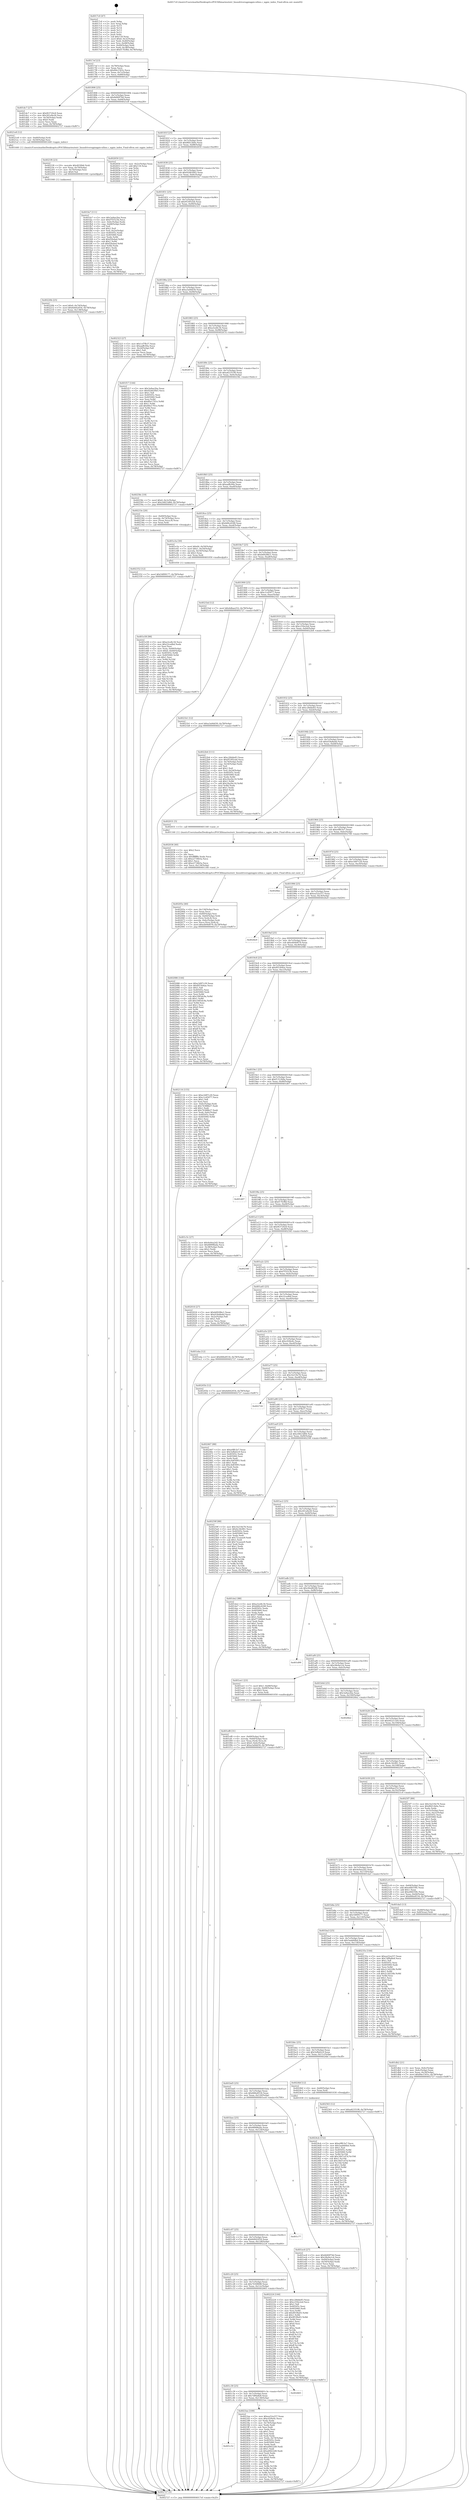 digraph "0x4017c0" {
  label = "0x4017c0 (/mnt/c/Users/mathe/Desktop/tcc/POCII/binaries/extr_linuxdriversgpiogpio-xilinx.c_xgpio_index_Final-ollvm.out::main(0))"
  labelloc = "t"
  node[shape=record]

  Entry [label="",width=0.3,height=0.3,shape=circle,fillcolor=black,style=filled]
  "0x4017ef" [label="{
     0x4017ef [23]\l
     | [instrs]\l
     &nbsp;&nbsp;0x4017ef \<+3\>: mov -0x78(%rbp),%eax\l
     &nbsp;&nbsp;0x4017f2 \<+2\>: mov %eax,%ecx\l
     &nbsp;&nbsp;0x4017f4 \<+6\>: sub $0x84e1503c,%ecx\l
     &nbsp;&nbsp;0x4017fa \<+3\>: mov %eax,-0x7c(%rbp)\l
     &nbsp;&nbsp;0x4017fd \<+3\>: mov %ecx,-0x80(%rbp)\l
     &nbsp;&nbsp;0x401800 \<+6\>: je 0000000000401dc7 \<main+0x607\>\l
  }"]
  "0x401dc7" [label="{
     0x401dc7 [27]\l
     | [instrs]\l
     &nbsp;&nbsp;0x401dc7 \<+5\>: mov $0xf43720c8,%eax\l
     &nbsp;&nbsp;0x401dcc \<+5\>: mov $0x261a9e26,%ecx\l
     &nbsp;&nbsp;0x401dd1 \<+3\>: mov -0x34(%rbp),%edx\l
     &nbsp;&nbsp;0x401dd4 \<+3\>: cmp $0x0,%edx\l
     &nbsp;&nbsp;0x401dd7 \<+3\>: cmove %ecx,%eax\l
     &nbsp;&nbsp;0x401dda \<+3\>: mov %eax,-0x78(%rbp)\l
     &nbsp;&nbsp;0x401ddd \<+5\>: jmp 0000000000402727 \<main+0xf67\>\l
  }"]
  "0x401806" [label="{
     0x401806 [25]\l
     | [instrs]\l
     &nbsp;&nbsp;0x401806 \<+5\>: jmp 000000000040180b \<main+0x4b\>\l
     &nbsp;&nbsp;0x40180b \<+3\>: mov -0x7c(%rbp),%eax\l
     &nbsp;&nbsp;0x40180e \<+5\>: sub $0x8d40f74d,%eax\l
     &nbsp;&nbsp;0x401813 \<+6\>: mov %eax,-0x84(%rbp)\l
     &nbsp;&nbsp;0x401819 \<+6\>: je 00000000004021e8 \<main+0xa28\>\l
  }"]
  Exit [label="",width=0.3,height=0.3,shape=circle,fillcolor=black,style=filled,peripheries=2]
  "0x4021e8" [label="{
     0x4021e8 [12]\l
     | [instrs]\l
     &nbsp;&nbsp;0x4021e8 \<+4\>: mov -0x60(%rbp),%rdi\l
     &nbsp;&nbsp;0x4021ec \<+3\>: mov -0x50(%rbp),%esi\l
     &nbsp;&nbsp;0x4021ef \<+5\>: call 0000000000401440 \<xgpio_index\>\l
     | [calls]\l
     &nbsp;&nbsp;0x401440 \{1\} (/mnt/c/Users/mathe/Desktop/tcc/POCII/binaries/extr_linuxdriversgpiogpio-xilinx.c_xgpio_index_Final-ollvm.out::xgpio_index)\l
  }"]
  "0x40181f" [label="{
     0x40181f [25]\l
     | [instrs]\l
     &nbsp;&nbsp;0x40181f \<+5\>: jmp 0000000000401824 \<main+0x64\>\l
     &nbsp;&nbsp;0x401824 \<+3\>: mov -0x7c(%rbp),%eax\l
     &nbsp;&nbsp;0x401827 \<+5\>: sub $0x8fd12b0e,%eax\l
     &nbsp;&nbsp;0x40182c \<+6\>: mov %eax,-0x88(%rbp)\l
     &nbsp;&nbsp;0x401832 \<+6\>: je 0000000000402650 \<main+0xe90\>\l
  }"]
  "0x4024cb" [label="{
     0x4024cb [152]\l
     | [instrs]\l
     &nbsp;&nbsp;0x4024cb \<+5\>: mov $0xe0ffc5e7,%ecx\l
     &nbsp;&nbsp;0x4024d0 \<+5\>: mov $0x5aab64bd,%edx\l
     &nbsp;&nbsp;0x4024d5 \<+3\>: mov $0x1,%sil\l
     &nbsp;&nbsp;0x4024d8 \<+8\>: mov 0x40505c,%r8d\l
     &nbsp;&nbsp;0x4024e0 \<+8\>: mov 0x405060,%r9d\l
     &nbsp;&nbsp;0x4024e8 \<+3\>: mov %r8d,%r10d\l
     &nbsp;&nbsp;0x4024eb \<+7\>: add $0x34d7cd7d,%r10d\l
     &nbsp;&nbsp;0x4024f2 \<+4\>: sub $0x1,%r10d\l
     &nbsp;&nbsp;0x4024f6 \<+7\>: sub $0x34d7cd7d,%r10d\l
     &nbsp;&nbsp;0x4024fd \<+4\>: imul %r10d,%r8d\l
     &nbsp;&nbsp;0x402501 \<+4\>: and $0x1,%r8d\l
     &nbsp;&nbsp;0x402505 \<+4\>: cmp $0x0,%r8d\l
     &nbsp;&nbsp;0x402509 \<+4\>: sete %r11b\l
     &nbsp;&nbsp;0x40250d \<+4\>: cmp $0xa,%r9d\l
     &nbsp;&nbsp;0x402511 \<+3\>: setl %bl\l
     &nbsp;&nbsp;0x402514 \<+3\>: mov %r11b,%r14b\l
     &nbsp;&nbsp;0x402517 \<+4\>: xor $0xff,%r14b\l
     &nbsp;&nbsp;0x40251b \<+3\>: mov %bl,%r15b\l
     &nbsp;&nbsp;0x40251e \<+4\>: xor $0xff,%r15b\l
     &nbsp;&nbsp;0x402522 \<+4\>: xor $0x1,%sil\l
     &nbsp;&nbsp;0x402526 \<+3\>: mov %r14b,%r12b\l
     &nbsp;&nbsp;0x402529 \<+4\>: and $0xff,%r12b\l
     &nbsp;&nbsp;0x40252d \<+3\>: and %sil,%r11b\l
     &nbsp;&nbsp;0x402530 \<+3\>: mov %r15b,%r13b\l
     &nbsp;&nbsp;0x402533 \<+4\>: and $0xff,%r13b\l
     &nbsp;&nbsp;0x402537 \<+3\>: and %sil,%bl\l
     &nbsp;&nbsp;0x40253a \<+3\>: or %r11b,%r12b\l
     &nbsp;&nbsp;0x40253d \<+3\>: or %bl,%r13b\l
     &nbsp;&nbsp;0x402540 \<+3\>: xor %r13b,%r12b\l
     &nbsp;&nbsp;0x402543 \<+3\>: or %r15b,%r14b\l
     &nbsp;&nbsp;0x402546 \<+4\>: xor $0xff,%r14b\l
     &nbsp;&nbsp;0x40254a \<+4\>: or $0x1,%sil\l
     &nbsp;&nbsp;0x40254e \<+3\>: and %sil,%r14b\l
     &nbsp;&nbsp;0x402551 \<+3\>: or %r14b,%r12b\l
     &nbsp;&nbsp;0x402554 \<+4\>: test $0x1,%r12b\l
     &nbsp;&nbsp;0x402558 \<+3\>: cmovne %edx,%ecx\l
     &nbsp;&nbsp;0x40255b \<+3\>: mov %ecx,-0x78(%rbp)\l
     &nbsp;&nbsp;0x40255e \<+5\>: jmp 0000000000402727 \<main+0xf67\>\l
  }"]
  "0x402650" [label="{
     0x402650 [21]\l
     | [instrs]\l
     &nbsp;&nbsp;0x402650 \<+3\>: mov -0x2c(%rbp),%eax\l
     &nbsp;&nbsp;0x402653 \<+7\>: add $0x118,%rsp\l
     &nbsp;&nbsp;0x40265a \<+1\>: pop %rbx\l
     &nbsp;&nbsp;0x40265b \<+2\>: pop %r12\l
     &nbsp;&nbsp;0x40265d \<+2\>: pop %r13\l
     &nbsp;&nbsp;0x40265f \<+2\>: pop %r14\l
     &nbsp;&nbsp;0x402661 \<+2\>: pop %r15\l
     &nbsp;&nbsp;0x402663 \<+1\>: pop %rbp\l
     &nbsp;&nbsp;0x402664 \<+1\>: ret\l
  }"]
  "0x401838" [label="{
     0x401838 [25]\l
     | [instrs]\l
     &nbsp;&nbsp;0x401838 \<+5\>: jmp 000000000040183d \<main+0x7d\>\l
     &nbsp;&nbsp;0x40183d \<+3\>: mov -0x7c(%rbp),%eax\l
     &nbsp;&nbsp;0x401840 \<+5\>: sub $0x92db50b5,%eax\l
     &nbsp;&nbsp;0x401845 \<+6\>: mov %eax,-0x8c(%rbp)\l
     &nbsp;&nbsp;0x40184b \<+6\>: je 0000000000401fa7 \<main+0x7e7\>\l
  }"]
  "0x401c52" [label="{
     0x401c52\l
  }", style=dashed]
  "0x401fa7" [label="{
     0x401fa7 [111]\l
     | [instrs]\l
     &nbsp;&nbsp;0x401fa7 \<+5\>: mov $0x3a9ae2ba,%eax\l
     &nbsp;&nbsp;0x401fac \<+5\>: mov $0xf7f3523b,%ecx\l
     &nbsp;&nbsp;0x401fb1 \<+3\>: mov -0x6c(%rbp),%edx\l
     &nbsp;&nbsp;0x401fb4 \<+3\>: cmp -0x68(%rbp),%edx\l
     &nbsp;&nbsp;0x401fb7 \<+4\>: setl %sil\l
     &nbsp;&nbsp;0x401fbb \<+4\>: and $0x1,%sil\l
     &nbsp;&nbsp;0x401fbf \<+4\>: mov %sil,-0x2e(%rbp)\l
     &nbsp;&nbsp;0x401fc3 \<+7\>: mov 0x40505c,%edx\l
     &nbsp;&nbsp;0x401fca \<+7\>: mov 0x405060,%edi\l
     &nbsp;&nbsp;0x401fd1 \<+3\>: mov %edx,%r8d\l
     &nbsp;&nbsp;0x401fd4 \<+7\>: add $0xf2fedad,%r8d\l
     &nbsp;&nbsp;0x401fdb \<+4\>: sub $0x1,%r8d\l
     &nbsp;&nbsp;0x401fdf \<+7\>: sub $0xf2fedad,%r8d\l
     &nbsp;&nbsp;0x401fe6 \<+4\>: imul %r8d,%edx\l
     &nbsp;&nbsp;0x401fea \<+3\>: and $0x1,%edx\l
     &nbsp;&nbsp;0x401fed \<+3\>: cmp $0x0,%edx\l
     &nbsp;&nbsp;0x401ff0 \<+4\>: sete %sil\l
     &nbsp;&nbsp;0x401ff4 \<+3\>: cmp $0xa,%edi\l
     &nbsp;&nbsp;0x401ff7 \<+4\>: setl %r9b\l
     &nbsp;&nbsp;0x401ffb \<+3\>: mov %sil,%r10b\l
     &nbsp;&nbsp;0x401ffe \<+3\>: and %r9b,%r10b\l
     &nbsp;&nbsp;0x402001 \<+3\>: xor %r9b,%sil\l
     &nbsp;&nbsp;0x402004 \<+3\>: or %sil,%r10b\l
     &nbsp;&nbsp;0x402007 \<+4\>: test $0x1,%r10b\l
     &nbsp;&nbsp;0x40200b \<+3\>: cmovne %ecx,%eax\l
     &nbsp;&nbsp;0x40200e \<+3\>: mov %eax,-0x78(%rbp)\l
     &nbsp;&nbsp;0x402011 \<+5\>: jmp 0000000000402727 \<main+0xf67\>\l
  }"]
  "0x401851" [label="{
     0x401851 [25]\l
     | [instrs]\l
     &nbsp;&nbsp;0x401851 \<+5\>: jmp 0000000000401856 \<main+0x96\>\l
     &nbsp;&nbsp;0x401856 \<+3\>: mov -0x7c(%rbp),%eax\l
     &nbsp;&nbsp;0x401859 \<+5\>: sub $0x95395cb4,%eax\l
     &nbsp;&nbsp;0x40185e \<+6\>: mov %eax,-0x90(%rbp)\l
     &nbsp;&nbsp;0x401864 \<+6\>: je 0000000000402323 \<main+0xb63\>\l
  }"]
  "0x4023ee" [label="{
     0x4023ee [109]\l
     | [instrs]\l
     &nbsp;&nbsp;0x4023ee \<+5\>: mov $0xea52a257,%eax\l
     &nbsp;&nbsp;0x4023f3 \<+5\>: mov $0xc026e4c,%ecx\l
     &nbsp;&nbsp;0x4023f8 \<+2\>: xor %edx,%edx\l
     &nbsp;&nbsp;0x4023fa \<+3\>: mov -0x74(%rbp),%esi\l
     &nbsp;&nbsp;0x4023fd \<+2\>: mov %edx,%edi\l
     &nbsp;&nbsp;0x4023ff \<+2\>: sub %esi,%edi\l
     &nbsp;&nbsp;0x402401 \<+2\>: mov %edx,%esi\l
     &nbsp;&nbsp;0x402403 \<+3\>: sub $0x1,%esi\l
     &nbsp;&nbsp;0x402406 \<+2\>: add %esi,%edi\l
     &nbsp;&nbsp;0x402408 \<+2\>: sub %edi,%edx\l
     &nbsp;&nbsp;0x40240a \<+3\>: mov %edx,-0x74(%rbp)\l
     &nbsp;&nbsp;0x40240d \<+7\>: mov 0x40505c,%edx\l
     &nbsp;&nbsp;0x402414 \<+7\>: mov 0x405060,%esi\l
     &nbsp;&nbsp;0x40241b \<+2\>: mov %edx,%edi\l
     &nbsp;&nbsp;0x40241d \<+6\>: add $0xa0fd22d0,%edi\l
     &nbsp;&nbsp;0x402423 \<+3\>: sub $0x1,%edi\l
     &nbsp;&nbsp;0x402426 \<+6\>: sub $0xa0fd22d0,%edi\l
     &nbsp;&nbsp;0x40242c \<+3\>: imul %edi,%edx\l
     &nbsp;&nbsp;0x40242f \<+3\>: and $0x1,%edx\l
     &nbsp;&nbsp;0x402432 \<+3\>: cmp $0x0,%edx\l
     &nbsp;&nbsp;0x402435 \<+4\>: sete %r8b\l
     &nbsp;&nbsp;0x402439 \<+3\>: cmp $0xa,%esi\l
     &nbsp;&nbsp;0x40243c \<+4\>: setl %r9b\l
     &nbsp;&nbsp;0x402440 \<+3\>: mov %r8b,%r10b\l
     &nbsp;&nbsp;0x402443 \<+3\>: and %r9b,%r10b\l
     &nbsp;&nbsp;0x402446 \<+3\>: xor %r9b,%r8b\l
     &nbsp;&nbsp;0x402449 \<+3\>: or %r8b,%r10b\l
     &nbsp;&nbsp;0x40244c \<+4\>: test $0x1,%r10b\l
     &nbsp;&nbsp;0x402450 \<+3\>: cmovne %ecx,%eax\l
     &nbsp;&nbsp;0x402453 \<+3\>: mov %eax,-0x78(%rbp)\l
     &nbsp;&nbsp;0x402456 \<+5\>: jmp 0000000000402727 \<main+0xf67\>\l
  }"]
  "0x402323" [label="{
     0x402323 [27]\l
     | [instrs]\l
     &nbsp;&nbsp;0x402323 \<+5\>: mov $0x1cf7fb37,%eax\l
     &nbsp;&nbsp;0x402328 \<+5\>: mov $0xaaffc04a,%ecx\l
     &nbsp;&nbsp;0x40232d \<+3\>: mov -0x2d(%rbp),%dl\l
     &nbsp;&nbsp;0x402330 \<+3\>: test $0x1,%dl\l
     &nbsp;&nbsp;0x402333 \<+3\>: cmovne %ecx,%eax\l
     &nbsp;&nbsp;0x402336 \<+3\>: mov %eax,-0x78(%rbp)\l
     &nbsp;&nbsp;0x402339 \<+5\>: jmp 0000000000402727 \<main+0xf67\>\l
  }"]
  "0x40186a" [label="{
     0x40186a [25]\l
     | [instrs]\l
     &nbsp;&nbsp;0x40186a \<+5\>: jmp 000000000040186f \<main+0xaf\>\l
     &nbsp;&nbsp;0x40186f \<+3\>: mov -0x7c(%rbp),%eax\l
     &nbsp;&nbsp;0x401872 \<+5\>: sub $0xa3a9dd30,%eax\l
     &nbsp;&nbsp;0x401877 \<+6\>: mov %eax,-0x94(%rbp)\l
     &nbsp;&nbsp;0x40187d \<+6\>: je 0000000000401f17 \<main+0x757\>\l
  }"]
  "0x401c39" [label="{
     0x401c39 [25]\l
     | [instrs]\l
     &nbsp;&nbsp;0x401c39 \<+5\>: jmp 0000000000401c3e \<main+0x47e\>\l
     &nbsp;&nbsp;0x401c3e \<+3\>: mov -0x7c(%rbp),%eax\l
     &nbsp;&nbsp;0x401c41 \<+5\>: sub $0x7df9a8e8,%eax\l
     &nbsp;&nbsp;0x401c46 \<+6\>: mov %eax,-0x130(%rbp)\l
     &nbsp;&nbsp;0x401c4c \<+6\>: je 00000000004023ee \<main+0xc2e\>\l
  }"]
  "0x401f17" [label="{
     0x401f17 [144]\l
     | [instrs]\l
     &nbsp;&nbsp;0x401f17 \<+5\>: mov $0x3a9ae2ba,%eax\l
     &nbsp;&nbsp;0x401f1c \<+5\>: mov $0x92db50b5,%ecx\l
     &nbsp;&nbsp;0x401f21 \<+2\>: mov $0x1,%dl\l
     &nbsp;&nbsp;0x401f23 \<+7\>: mov 0x40505c,%esi\l
     &nbsp;&nbsp;0x401f2a \<+7\>: mov 0x405060,%edi\l
     &nbsp;&nbsp;0x401f31 \<+3\>: mov %esi,%r8d\l
     &nbsp;&nbsp;0x401f34 \<+7\>: sub $0x80e1701e,%r8d\l
     &nbsp;&nbsp;0x401f3b \<+4\>: sub $0x1,%r8d\l
     &nbsp;&nbsp;0x401f3f \<+7\>: add $0x80e1701e,%r8d\l
     &nbsp;&nbsp;0x401f46 \<+4\>: imul %r8d,%esi\l
     &nbsp;&nbsp;0x401f4a \<+3\>: and $0x1,%esi\l
     &nbsp;&nbsp;0x401f4d \<+3\>: cmp $0x0,%esi\l
     &nbsp;&nbsp;0x401f50 \<+4\>: sete %r9b\l
     &nbsp;&nbsp;0x401f54 \<+3\>: cmp $0xa,%edi\l
     &nbsp;&nbsp;0x401f57 \<+4\>: setl %r10b\l
     &nbsp;&nbsp;0x401f5b \<+3\>: mov %r9b,%r11b\l
     &nbsp;&nbsp;0x401f5e \<+4\>: xor $0xff,%r11b\l
     &nbsp;&nbsp;0x401f62 \<+3\>: mov %r10b,%bl\l
     &nbsp;&nbsp;0x401f65 \<+3\>: xor $0xff,%bl\l
     &nbsp;&nbsp;0x401f68 \<+3\>: xor $0x0,%dl\l
     &nbsp;&nbsp;0x401f6b \<+3\>: mov %r11b,%r14b\l
     &nbsp;&nbsp;0x401f6e \<+4\>: and $0x0,%r14b\l
     &nbsp;&nbsp;0x401f72 \<+3\>: and %dl,%r9b\l
     &nbsp;&nbsp;0x401f75 \<+3\>: mov %bl,%r15b\l
     &nbsp;&nbsp;0x401f78 \<+4\>: and $0x0,%r15b\l
     &nbsp;&nbsp;0x401f7c \<+3\>: and %dl,%r10b\l
     &nbsp;&nbsp;0x401f7f \<+3\>: or %r9b,%r14b\l
     &nbsp;&nbsp;0x401f82 \<+3\>: or %r10b,%r15b\l
     &nbsp;&nbsp;0x401f85 \<+3\>: xor %r15b,%r14b\l
     &nbsp;&nbsp;0x401f88 \<+3\>: or %bl,%r11b\l
     &nbsp;&nbsp;0x401f8b \<+4\>: xor $0xff,%r11b\l
     &nbsp;&nbsp;0x401f8f \<+3\>: or $0x0,%dl\l
     &nbsp;&nbsp;0x401f92 \<+3\>: and %dl,%r11b\l
     &nbsp;&nbsp;0x401f95 \<+3\>: or %r11b,%r14b\l
     &nbsp;&nbsp;0x401f98 \<+4\>: test $0x1,%r14b\l
     &nbsp;&nbsp;0x401f9c \<+3\>: cmovne %ecx,%eax\l
     &nbsp;&nbsp;0x401f9f \<+3\>: mov %eax,-0x78(%rbp)\l
     &nbsp;&nbsp;0x401fa2 \<+5\>: jmp 0000000000402727 \<main+0xf67\>\l
  }"]
  "0x401883" [label="{
     0x401883 [25]\l
     | [instrs]\l
     &nbsp;&nbsp;0x401883 \<+5\>: jmp 0000000000401888 \<main+0xc8\>\l
     &nbsp;&nbsp;0x401888 \<+3\>: mov -0x7c(%rbp),%eax\l
     &nbsp;&nbsp;0x40188b \<+5\>: sub $0xa3ce8c34,%eax\l
     &nbsp;&nbsp;0x401890 \<+6\>: mov %eax,-0x98(%rbp)\l
     &nbsp;&nbsp;0x401896 \<+6\>: je 000000000040267d \<main+0xebd\>\l
  }"]
  "0x402665" [label="{
     0x402665\l
  }", style=dashed]
  "0x40267d" [label="{
     0x40267d\l
  }", style=dashed]
  "0x40189c" [label="{
     0x40189c [25]\l
     | [instrs]\l
     &nbsp;&nbsp;0x40189c \<+5\>: jmp 00000000004018a1 \<main+0xe1\>\l
     &nbsp;&nbsp;0x4018a1 \<+3\>: mov -0x7c(%rbp),%eax\l
     &nbsp;&nbsp;0x4018a4 \<+5\>: sub $0xa62351f6,%eax\l
     &nbsp;&nbsp;0x4018a9 \<+6\>: mov %eax,-0x9c(%rbp)\l
     &nbsp;&nbsp;0x4018af \<+6\>: je 000000000040258c \<main+0xdcc\>\l
  }"]
  "0x402352" [label="{
     0x402352 [12]\l
     | [instrs]\l
     &nbsp;&nbsp;0x402352 \<+7\>: movl $0x54f09177,-0x78(%rbp)\l
     &nbsp;&nbsp;0x402359 \<+5\>: jmp 0000000000402727 \<main+0xf67\>\l
  }"]
  "0x40258c" [label="{
     0x40258c [19]\l
     | [instrs]\l
     &nbsp;&nbsp;0x40258c \<+7\>: movl $0x0,-0x3c(%rbp)\l
     &nbsp;&nbsp;0x402593 \<+7\>: movl $0x24823d84,-0x78(%rbp)\l
     &nbsp;&nbsp;0x40259a \<+5\>: jmp 0000000000402727 \<main+0xf67\>\l
  }"]
  "0x4018b5" [label="{
     0x4018b5 [25]\l
     | [instrs]\l
     &nbsp;&nbsp;0x4018b5 \<+5\>: jmp 00000000004018ba \<main+0xfa\>\l
     &nbsp;&nbsp;0x4018ba \<+3\>: mov -0x7c(%rbp),%eax\l
     &nbsp;&nbsp;0x4018bd \<+5\>: sub $0xaaffc04a,%eax\l
     &nbsp;&nbsp;0x4018c2 \<+6\>: mov %eax,-0xa0(%rbp)\l
     &nbsp;&nbsp;0x4018c8 \<+6\>: je 000000000040233e \<main+0xb7e\>\l
  }"]
  "0x401c20" [label="{
     0x401c20 [25]\l
     | [instrs]\l
     &nbsp;&nbsp;0x401c20 \<+5\>: jmp 0000000000401c25 \<main+0x465\>\l
     &nbsp;&nbsp;0x401c25 \<+3\>: mov -0x7c(%rbp),%eax\l
     &nbsp;&nbsp;0x401c28 \<+5\>: sub $0x7430f698,%eax\l
     &nbsp;&nbsp;0x401c2d \<+6\>: mov %eax,-0x12c(%rbp)\l
     &nbsp;&nbsp;0x401c33 \<+6\>: je 0000000000402665 \<main+0xea5\>\l
  }"]
  "0x40233e" [label="{
     0x40233e [20]\l
     | [instrs]\l
     &nbsp;&nbsp;0x40233e \<+4\>: mov -0x60(%rbp),%rax\l
     &nbsp;&nbsp;0x402342 \<+4\>: movslq -0x74(%rbp),%rcx\l
     &nbsp;&nbsp;0x402346 \<+4\>: mov (%rax,%rcx,8),%rax\l
     &nbsp;&nbsp;0x40234a \<+3\>: mov %rax,%rdi\l
     &nbsp;&nbsp;0x40234d \<+5\>: call 0000000000401030 \<free@plt\>\l
     | [calls]\l
     &nbsp;&nbsp;0x401030 \{1\} (unknown)\l
  }"]
  "0x4018ce" [label="{
     0x4018ce [25]\l
     | [instrs]\l
     &nbsp;&nbsp;0x4018ce \<+5\>: jmp 00000000004018d3 \<main+0x113\>\l
     &nbsp;&nbsp;0x4018d3 \<+3\>: mov -0x7c(%rbp),%eax\l
     &nbsp;&nbsp;0x4018d6 \<+5\>: sub $0xb66cd248,%eax\l
     &nbsp;&nbsp;0x4018db \<+6\>: mov %eax,-0xa4(%rbp)\l
     &nbsp;&nbsp;0x4018e1 \<+6\>: je 0000000000401e3a \<main+0x67a\>\l
  }"]
  "0x402224" [label="{
     0x402224 [144]\l
     | [instrs]\l
     &nbsp;&nbsp;0x402224 \<+5\>: mov $0xc28dde83,%eax\l
     &nbsp;&nbsp;0x402229 \<+5\>: mov $0xc250e2ed,%ecx\l
     &nbsp;&nbsp;0x40222e \<+2\>: mov $0x1,%dl\l
     &nbsp;&nbsp;0x402230 \<+7\>: mov 0x40505c,%esi\l
     &nbsp;&nbsp;0x402237 \<+7\>: mov 0x405060,%edi\l
     &nbsp;&nbsp;0x40223e \<+3\>: mov %esi,%r8d\l
     &nbsp;&nbsp;0x402241 \<+7\>: add $0x9f19fa93,%r8d\l
     &nbsp;&nbsp;0x402248 \<+4\>: sub $0x1,%r8d\l
     &nbsp;&nbsp;0x40224c \<+7\>: sub $0x9f19fa93,%r8d\l
     &nbsp;&nbsp;0x402253 \<+4\>: imul %r8d,%esi\l
     &nbsp;&nbsp;0x402257 \<+3\>: and $0x1,%esi\l
     &nbsp;&nbsp;0x40225a \<+3\>: cmp $0x0,%esi\l
     &nbsp;&nbsp;0x40225d \<+4\>: sete %r9b\l
     &nbsp;&nbsp;0x402261 \<+3\>: cmp $0xa,%edi\l
     &nbsp;&nbsp;0x402264 \<+4\>: setl %r10b\l
     &nbsp;&nbsp;0x402268 \<+3\>: mov %r9b,%r11b\l
     &nbsp;&nbsp;0x40226b \<+4\>: xor $0xff,%r11b\l
     &nbsp;&nbsp;0x40226f \<+3\>: mov %r10b,%bl\l
     &nbsp;&nbsp;0x402272 \<+3\>: xor $0xff,%bl\l
     &nbsp;&nbsp;0x402275 \<+3\>: xor $0x1,%dl\l
     &nbsp;&nbsp;0x402278 \<+3\>: mov %r11b,%r14b\l
     &nbsp;&nbsp;0x40227b \<+4\>: and $0xff,%r14b\l
     &nbsp;&nbsp;0x40227f \<+3\>: and %dl,%r9b\l
     &nbsp;&nbsp;0x402282 \<+3\>: mov %bl,%r15b\l
     &nbsp;&nbsp;0x402285 \<+4\>: and $0xff,%r15b\l
     &nbsp;&nbsp;0x402289 \<+3\>: and %dl,%r10b\l
     &nbsp;&nbsp;0x40228c \<+3\>: or %r9b,%r14b\l
     &nbsp;&nbsp;0x40228f \<+3\>: or %r10b,%r15b\l
     &nbsp;&nbsp;0x402292 \<+3\>: xor %r15b,%r14b\l
     &nbsp;&nbsp;0x402295 \<+3\>: or %bl,%r11b\l
     &nbsp;&nbsp;0x402298 \<+4\>: xor $0xff,%r11b\l
     &nbsp;&nbsp;0x40229c \<+3\>: or $0x1,%dl\l
     &nbsp;&nbsp;0x40229f \<+3\>: and %dl,%r11b\l
     &nbsp;&nbsp;0x4022a2 \<+3\>: or %r11b,%r14b\l
     &nbsp;&nbsp;0x4022a5 \<+4\>: test $0x1,%r14b\l
     &nbsp;&nbsp;0x4022a9 \<+3\>: cmovne %ecx,%eax\l
     &nbsp;&nbsp;0x4022ac \<+3\>: mov %eax,-0x78(%rbp)\l
     &nbsp;&nbsp;0x4022af \<+5\>: jmp 0000000000402727 \<main+0xf67\>\l
  }"]
  "0x401e3a" [label="{
     0x401e3a [30]\l
     | [instrs]\l
     &nbsp;&nbsp;0x401e3a \<+7\>: movl $0x64,-0x50(%rbp)\l
     &nbsp;&nbsp;0x401e41 \<+7\>: movl $0x1,-0x54(%rbp)\l
     &nbsp;&nbsp;0x401e48 \<+4\>: movslq -0x54(%rbp),%rax\l
     &nbsp;&nbsp;0x401e4c \<+4\>: shl $0x3,%rax\l
     &nbsp;&nbsp;0x401e50 \<+3\>: mov %rax,%rdi\l
     &nbsp;&nbsp;0x401e53 \<+5\>: call 0000000000401050 \<malloc@plt\>\l
     | [calls]\l
     &nbsp;&nbsp;0x401050 \{1\} (unknown)\l
  }"]
  "0x4018e7" [label="{
     0x4018e7 [25]\l
     | [instrs]\l
     &nbsp;&nbsp;0x4018e7 \<+5\>: jmp 00000000004018ec \<main+0x12c\>\l
     &nbsp;&nbsp;0x4018ec \<+3\>: mov -0x7c(%rbp),%eax\l
     &nbsp;&nbsp;0x4018ef \<+5\>: sub $0xb6928bc1,%eax\l
     &nbsp;&nbsp;0x4018f4 \<+6\>: mov %eax,-0xa8(%rbp)\l
     &nbsp;&nbsp;0x4018fa \<+6\>: je 00000000004021bd \<main+0x9fd\>\l
  }"]
  "0x401c07" [label="{
     0x401c07 [25]\l
     | [instrs]\l
     &nbsp;&nbsp;0x401c07 \<+5\>: jmp 0000000000401c0c \<main+0x44c\>\l
     &nbsp;&nbsp;0x401c0c \<+3\>: mov -0x7c(%rbp),%eax\l
     &nbsp;&nbsp;0x401c0f \<+5\>: sub $0x6d442054,%eax\l
     &nbsp;&nbsp;0x401c14 \<+6\>: mov %eax,-0x128(%rbp)\l
     &nbsp;&nbsp;0x401c1a \<+6\>: je 0000000000402224 \<main+0xa64\>\l
  }"]
  "0x4021bd" [label="{
     0x4021bd [12]\l
     | [instrs]\l
     &nbsp;&nbsp;0x4021bd \<+7\>: movl $0x4dbae252,-0x78(%rbp)\l
     &nbsp;&nbsp;0x4021c4 \<+5\>: jmp 0000000000402727 \<main+0xf67\>\l
  }"]
  "0x401900" [label="{
     0x401900 [25]\l
     | [instrs]\l
     &nbsp;&nbsp;0x401900 \<+5\>: jmp 0000000000401905 \<main+0x145\>\l
     &nbsp;&nbsp;0x401905 \<+3\>: mov -0x7c(%rbp),%eax\l
     &nbsp;&nbsp;0x401908 \<+5\>: sub $0xc1cd5077,%eax\l
     &nbsp;&nbsp;0x40190d \<+6\>: mov %eax,-0xac(%rbp)\l
     &nbsp;&nbsp;0x401913 \<+6\>: je 00000000004021b1 \<main+0x9f1\>\l
  }"]
  "0x401c77" [label="{
     0x401c77\l
  }", style=dashed]
  "0x4021b1" [label="{
     0x4021b1 [12]\l
     | [instrs]\l
     &nbsp;&nbsp;0x4021b1 \<+7\>: movl $0xa3a9dd30,-0x78(%rbp)\l
     &nbsp;&nbsp;0x4021b8 \<+5\>: jmp 0000000000402727 \<main+0xf67\>\l
  }"]
  "0x401919" [label="{
     0x401919 [25]\l
     | [instrs]\l
     &nbsp;&nbsp;0x401919 \<+5\>: jmp 000000000040191e \<main+0x15e\>\l
     &nbsp;&nbsp;0x40191e \<+3\>: mov -0x7c(%rbp),%eax\l
     &nbsp;&nbsp;0x401921 \<+5\>: sub $0xc250e2ed,%eax\l
     &nbsp;&nbsp;0x401926 \<+6\>: mov %eax,-0xb0(%rbp)\l
     &nbsp;&nbsp;0x40192c \<+6\>: je 00000000004022b4 \<main+0xaf4\>\l
  }"]
  "0x40220b" [label="{
     0x40220b [25]\l
     | [instrs]\l
     &nbsp;&nbsp;0x40220b \<+7\>: movl $0x0,-0x74(%rbp)\l
     &nbsp;&nbsp;0x402212 \<+7\>: movl $0x6d442054,-0x78(%rbp)\l
     &nbsp;&nbsp;0x402219 \<+6\>: mov %eax,-0x138(%rbp)\l
     &nbsp;&nbsp;0x40221f \<+5\>: jmp 0000000000402727 \<main+0xf67\>\l
  }"]
  "0x4022b4" [label="{
     0x4022b4 [111]\l
     | [instrs]\l
     &nbsp;&nbsp;0x4022b4 \<+5\>: mov $0xc28dde83,%eax\l
     &nbsp;&nbsp;0x4022b9 \<+5\>: mov $0x95395cb4,%ecx\l
     &nbsp;&nbsp;0x4022be \<+3\>: mov -0x74(%rbp),%edx\l
     &nbsp;&nbsp;0x4022c1 \<+3\>: cmp -0x54(%rbp),%edx\l
     &nbsp;&nbsp;0x4022c4 \<+4\>: setl %sil\l
     &nbsp;&nbsp;0x4022c8 \<+4\>: and $0x1,%sil\l
     &nbsp;&nbsp;0x4022cc \<+4\>: mov %sil,-0x2d(%rbp)\l
     &nbsp;&nbsp;0x4022d0 \<+7\>: mov 0x40505c,%edx\l
     &nbsp;&nbsp;0x4022d7 \<+7\>: mov 0x405060,%edi\l
     &nbsp;&nbsp;0x4022de \<+3\>: mov %edx,%r8d\l
     &nbsp;&nbsp;0x4022e1 \<+7\>: sub $0x24a2bc16,%r8d\l
     &nbsp;&nbsp;0x4022e8 \<+4\>: sub $0x1,%r8d\l
     &nbsp;&nbsp;0x4022ec \<+7\>: add $0x24a2bc16,%r8d\l
     &nbsp;&nbsp;0x4022f3 \<+4\>: imul %r8d,%edx\l
     &nbsp;&nbsp;0x4022f7 \<+3\>: and $0x1,%edx\l
     &nbsp;&nbsp;0x4022fa \<+3\>: cmp $0x0,%edx\l
     &nbsp;&nbsp;0x4022fd \<+4\>: sete %sil\l
     &nbsp;&nbsp;0x402301 \<+3\>: cmp $0xa,%edi\l
     &nbsp;&nbsp;0x402304 \<+4\>: setl %r9b\l
     &nbsp;&nbsp;0x402308 \<+3\>: mov %sil,%r10b\l
     &nbsp;&nbsp;0x40230b \<+3\>: and %r9b,%r10b\l
     &nbsp;&nbsp;0x40230e \<+3\>: xor %r9b,%sil\l
     &nbsp;&nbsp;0x402311 \<+3\>: or %sil,%r10b\l
     &nbsp;&nbsp;0x402314 \<+4\>: test $0x1,%r10b\l
     &nbsp;&nbsp;0x402318 \<+3\>: cmovne %ecx,%eax\l
     &nbsp;&nbsp;0x40231b \<+3\>: mov %eax,-0x78(%rbp)\l
     &nbsp;&nbsp;0x40231e \<+5\>: jmp 0000000000402727 \<main+0xf67\>\l
  }"]
  "0x401932" [label="{
     0x401932 [25]\l
     | [instrs]\l
     &nbsp;&nbsp;0x401932 \<+5\>: jmp 0000000000401937 \<main+0x177\>\l
     &nbsp;&nbsp;0x401937 \<+3\>: mov -0x7c(%rbp),%eax\l
     &nbsp;&nbsp;0x40193a \<+5\>: sub $0xc28dde83,%eax\l
     &nbsp;&nbsp;0x40193f \<+6\>: mov %eax,-0xb4(%rbp)\l
     &nbsp;&nbsp;0x401945 \<+6\>: je 00000000004026dd \<main+0xf1d\>\l
  }"]
  "0x4021f4" [label="{
     0x4021f4 [23]\l
     | [instrs]\l
     &nbsp;&nbsp;0x4021f4 \<+10\>: movabs $0x4030b6,%rdi\l
     &nbsp;&nbsp;0x4021fe \<+3\>: mov %eax,-0x70(%rbp)\l
     &nbsp;&nbsp;0x402201 \<+3\>: mov -0x70(%rbp),%esi\l
     &nbsp;&nbsp;0x402204 \<+2\>: mov $0x0,%al\l
     &nbsp;&nbsp;0x402206 \<+5\>: call 0000000000401040 \<printf@plt\>\l
     | [calls]\l
     &nbsp;&nbsp;0x401040 \{1\} (unknown)\l
  }"]
  "0x4026dd" [label="{
     0x4026dd\l
  }", style=dashed]
  "0x40194b" [label="{
     0x40194b [25]\l
     | [instrs]\l
     &nbsp;&nbsp;0x40194b \<+5\>: jmp 0000000000401950 \<main+0x190\>\l
     &nbsp;&nbsp;0x401950 \<+3\>: mov -0x7c(%rbp),%eax\l
     &nbsp;&nbsp;0x401953 \<+5\>: sub $0xd18a8a4d,%eax\l
     &nbsp;&nbsp;0x401958 \<+6\>: mov %eax,-0xb8(%rbp)\l
     &nbsp;&nbsp;0x40195e \<+6\>: je 0000000000402031 \<main+0x871\>\l
  }"]
  "0x40205e" [label="{
     0x40205e [40]\l
     | [instrs]\l
     &nbsp;&nbsp;0x40205e \<+6\>: mov -0x134(%rbp),%ecx\l
     &nbsp;&nbsp;0x402064 \<+3\>: imul %eax,%ecx\l
     &nbsp;&nbsp;0x402067 \<+4\>: mov -0x60(%rbp),%rsi\l
     &nbsp;&nbsp;0x40206b \<+4\>: movslq -0x64(%rbp),%rdi\l
     &nbsp;&nbsp;0x40206f \<+4\>: mov (%rsi,%rdi,8),%rsi\l
     &nbsp;&nbsp;0x402073 \<+4\>: movslq -0x6c(%rbp),%rdi\l
     &nbsp;&nbsp;0x402077 \<+3\>: mov %ecx,(%rsi,%rdi,4)\l
     &nbsp;&nbsp;0x40207a \<+7\>: movl $0xeb04d079,-0x78(%rbp)\l
     &nbsp;&nbsp;0x402081 \<+5\>: jmp 0000000000402727 \<main+0xf67\>\l
  }"]
  "0x402031" [label="{
     0x402031 [5]\l
     | [instrs]\l
     &nbsp;&nbsp;0x402031 \<+5\>: call 0000000000401160 \<next_i\>\l
     | [calls]\l
     &nbsp;&nbsp;0x401160 \{1\} (/mnt/c/Users/mathe/Desktop/tcc/POCII/binaries/extr_linuxdriversgpiogpio-xilinx.c_xgpio_index_Final-ollvm.out::next_i)\l
  }"]
  "0x401964" [label="{
     0x401964 [25]\l
     | [instrs]\l
     &nbsp;&nbsp;0x401964 \<+5\>: jmp 0000000000401969 \<main+0x1a9\>\l
     &nbsp;&nbsp;0x401969 \<+3\>: mov -0x7c(%rbp),%eax\l
     &nbsp;&nbsp;0x40196c \<+5\>: sub $0xe0ffc5e7,%eax\l
     &nbsp;&nbsp;0x401971 \<+6\>: mov %eax,-0xbc(%rbp)\l
     &nbsp;&nbsp;0x401977 \<+6\>: je 0000000000402708 \<main+0xf48\>\l
  }"]
  "0x402036" [label="{
     0x402036 [40]\l
     | [instrs]\l
     &nbsp;&nbsp;0x402036 \<+5\>: mov $0x2,%ecx\l
     &nbsp;&nbsp;0x40203b \<+1\>: cltd\l
     &nbsp;&nbsp;0x40203c \<+2\>: idiv %ecx\l
     &nbsp;&nbsp;0x40203e \<+6\>: imul $0xfffffffe,%edx,%ecx\l
     &nbsp;&nbsp;0x402044 \<+6\>: sub $0xe2736b5a,%ecx\l
     &nbsp;&nbsp;0x40204a \<+3\>: add $0x1,%ecx\l
     &nbsp;&nbsp;0x40204d \<+6\>: add $0xe2736b5a,%ecx\l
     &nbsp;&nbsp;0x402053 \<+6\>: mov %ecx,-0x134(%rbp)\l
     &nbsp;&nbsp;0x402059 \<+5\>: call 0000000000401160 \<next_i\>\l
     | [calls]\l
     &nbsp;&nbsp;0x401160 \{1\} (/mnt/c/Users/mathe/Desktop/tcc/POCII/binaries/extr_linuxdriversgpiogpio-xilinx.c_xgpio_index_Final-ollvm.out::next_i)\l
  }"]
  "0x402708" [label="{
     0x402708\l
  }", style=dashed]
  "0x40197d" [label="{
     0x40197d [25]\l
     | [instrs]\l
     &nbsp;&nbsp;0x40197d \<+5\>: jmp 0000000000401982 \<main+0x1c2\>\l
     &nbsp;&nbsp;0x401982 \<+3\>: mov -0x7c(%rbp),%eax\l
     &nbsp;&nbsp;0x401985 \<+5\>: sub $0xe3d97c29,%eax\l
     &nbsp;&nbsp;0x40198a \<+6\>: mov %eax,-0xc0(%rbp)\l
     &nbsp;&nbsp;0x401990 \<+6\>: je 00000000004026be \<main+0xefe\>\l
  }"]
  "0x401ef8" [label="{
     0x401ef8 [31]\l
     | [instrs]\l
     &nbsp;&nbsp;0x401ef8 \<+4\>: mov -0x60(%rbp),%rdi\l
     &nbsp;&nbsp;0x401efc \<+4\>: movslq -0x64(%rbp),%rcx\l
     &nbsp;&nbsp;0x401f00 \<+4\>: mov %rax,(%rdi,%rcx,8)\l
     &nbsp;&nbsp;0x401f04 \<+7\>: movl $0x0,-0x6c(%rbp)\l
     &nbsp;&nbsp;0x401f0b \<+7\>: movl $0xa3a9dd30,-0x78(%rbp)\l
     &nbsp;&nbsp;0x401f12 \<+5\>: jmp 0000000000402727 \<main+0xf67\>\l
  }"]
  "0x4026be" [label="{
     0x4026be\l
  }", style=dashed]
  "0x401996" [label="{
     0x401996 [25]\l
     | [instrs]\l
     &nbsp;&nbsp;0x401996 \<+5\>: jmp 000000000040199b \<main+0x1db\>\l
     &nbsp;&nbsp;0x40199b \<+3\>: mov -0x7c(%rbp),%eax\l
     &nbsp;&nbsp;0x40199e \<+5\>: sub $0xea52a257,%eax\l
     &nbsp;&nbsp;0x4019a3 \<+6\>: mov %eax,-0xc4(%rbp)\l
     &nbsp;&nbsp;0x4019a9 \<+6\>: je 00000000004026e9 \<main+0xf29\>\l
  }"]
  "0x401bee" [label="{
     0x401bee [25]\l
     | [instrs]\l
     &nbsp;&nbsp;0x401bee \<+5\>: jmp 0000000000401bf3 \<main+0x433\>\l
     &nbsp;&nbsp;0x401bf3 \<+3\>: mov -0x7c(%rbp),%eax\l
     &nbsp;&nbsp;0x401bf6 \<+5\>: sub $0x68998ada,%eax\l
     &nbsp;&nbsp;0x401bfb \<+6\>: mov %eax,-0x124(%rbp)\l
     &nbsp;&nbsp;0x401c01 \<+6\>: je 0000000000401c77 \<main+0x4b7\>\l
  }"]
  "0x4026e9" [label="{
     0x4026e9\l
  }", style=dashed]
  "0x4019af" [label="{
     0x4019af [25]\l
     | [instrs]\l
     &nbsp;&nbsp;0x4019af \<+5\>: jmp 00000000004019b4 \<main+0x1f4\>\l
     &nbsp;&nbsp;0x4019b4 \<+3\>: mov -0x7c(%rbp),%eax\l
     &nbsp;&nbsp;0x4019b7 \<+5\>: sub $0xeb04d079,%eax\l
     &nbsp;&nbsp;0x4019bc \<+6\>: mov %eax,-0xc8(%rbp)\l
     &nbsp;&nbsp;0x4019c2 \<+6\>: je 0000000000402086 \<main+0x8c6\>\l
  }"]
  "0x401ec6" [label="{
     0x401ec6 [27]\l
     | [instrs]\l
     &nbsp;&nbsp;0x401ec6 \<+5\>: mov $0x8d40f74d,%eax\l
     &nbsp;&nbsp;0x401ecb \<+5\>: mov $0x28e9a1cb,%ecx\l
     &nbsp;&nbsp;0x401ed0 \<+3\>: mov -0x64(%rbp),%edx\l
     &nbsp;&nbsp;0x401ed3 \<+3\>: cmp -0x54(%rbp),%edx\l
     &nbsp;&nbsp;0x401ed6 \<+3\>: cmovl %ecx,%eax\l
     &nbsp;&nbsp;0x401ed9 \<+3\>: mov %eax,-0x78(%rbp)\l
     &nbsp;&nbsp;0x401edc \<+5\>: jmp 0000000000402727 \<main+0xf67\>\l
  }"]
  "0x402086" [label="{
     0x402086 [144]\l
     | [instrs]\l
     &nbsp;&nbsp;0x402086 \<+5\>: mov $0xe3d97c29,%eax\l
     &nbsp;&nbsp;0x40208b \<+5\>: mov $0xf05304ae,%ecx\l
     &nbsp;&nbsp;0x402090 \<+2\>: mov $0x1,%dl\l
     &nbsp;&nbsp;0x402092 \<+7\>: mov 0x40505c,%esi\l
     &nbsp;&nbsp;0x402099 \<+7\>: mov 0x405060,%edi\l
     &nbsp;&nbsp;0x4020a0 \<+3\>: mov %esi,%r8d\l
     &nbsp;&nbsp;0x4020a3 \<+7\>: sub $0x1085dc9a,%r8d\l
     &nbsp;&nbsp;0x4020aa \<+4\>: sub $0x1,%r8d\l
     &nbsp;&nbsp;0x4020ae \<+7\>: add $0x1085dc9a,%r8d\l
     &nbsp;&nbsp;0x4020b5 \<+4\>: imul %r8d,%esi\l
     &nbsp;&nbsp;0x4020b9 \<+3\>: and $0x1,%esi\l
     &nbsp;&nbsp;0x4020bc \<+3\>: cmp $0x0,%esi\l
     &nbsp;&nbsp;0x4020bf \<+4\>: sete %r9b\l
     &nbsp;&nbsp;0x4020c3 \<+3\>: cmp $0xa,%edi\l
     &nbsp;&nbsp;0x4020c6 \<+4\>: setl %r10b\l
     &nbsp;&nbsp;0x4020ca \<+3\>: mov %r9b,%r11b\l
     &nbsp;&nbsp;0x4020cd \<+4\>: xor $0xff,%r11b\l
     &nbsp;&nbsp;0x4020d1 \<+3\>: mov %r10b,%bl\l
     &nbsp;&nbsp;0x4020d4 \<+3\>: xor $0xff,%bl\l
     &nbsp;&nbsp;0x4020d7 \<+3\>: xor $0x1,%dl\l
     &nbsp;&nbsp;0x4020da \<+3\>: mov %r11b,%r14b\l
     &nbsp;&nbsp;0x4020dd \<+4\>: and $0xff,%r14b\l
     &nbsp;&nbsp;0x4020e1 \<+3\>: and %dl,%r9b\l
     &nbsp;&nbsp;0x4020e4 \<+3\>: mov %bl,%r15b\l
     &nbsp;&nbsp;0x4020e7 \<+4\>: and $0xff,%r15b\l
     &nbsp;&nbsp;0x4020eb \<+3\>: and %dl,%r10b\l
     &nbsp;&nbsp;0x4020ee \<+3\>: or %r9b,%r14b\l
     &nbsp;&nbsp;0x4020f1 \<+3\>: or %r10b,%r15b\l
     &nbsp;&nbsp;0x4020f4 \<+3\>: xor %r15b,%r14b\l
     &nbsp;&nbsp;0x4020f7 \<+3\>: or %bl,%r11b\l
     &nbsp;&nbsp;0x4020fa \<+4\>: xor $0xff,%r11b\l
     &nbsp;&nbsp;0x4020fe \<+3\>: or $0x1,%dl\l
     &nbsp;&nbsp;0x402101 \<+3\>: and %dl,%r11b\l
     &nbsp;&nbsp;0x402104 \<+3\>: or %r11b,%r14b\l
     &nbsp;&nbsp;0x402107 \<+4\>: test $0x1,%r14b\l
     &nbsp;&nbsp;0x40210b \<+3\>: cmovne %ecx,%eax\l
     &nbsp;&nbsp;0x40210e \<+3\>: mov %eax,-0x78(%rbp)\l
     &nbsp;&nbsp;0x402111 \<+5\>: jmp 0000000000402727 \<main+0xf67\>\l
  }"]
  "0x4019c8" [label="{
     0x4019c8 [25]\l
     | [instrs]\l
     &nbsp;&nbsp;0x4019c8 \<+5\>: jmp 00000000004019cd \<main+0x20d\>\l
     &nbsp;&nbsp;0x4019cd \<+3\>: mov -0x7c(%rbp),%eax\l
     &nbsp;&nbsp;0x4019d0 \<+5\>: sub $0xf05304ae,%eax\l
     &nbsp;&nbsp;0x4019d5 \<+6\>: mov %eax,-0xcc(%rbp)\l
     &nbsp;&nbsp;0x4019db \<+6\>: je 0000000000402116 \<main+0x956\>\l
  }"]
  "0x401bd5" [label="{
     0x401bd5 [25]\l
     | [instrs]\l
     &nbsp;&nbsp;0x401bd5 \<+5\>: jmp 0000000000401bda \<main+0x41a\>\l
     &nbsp;&nbsp;0x401bda \<+3\>: mov -0x7c(%rbp),%eax\l
     &nbsp;&nbsp;0x401bdd \<+5\>: sub $0x666e8534,%eax\l
     &nbsp;&nbsp;0x401be2 \<+6\>: mov %eax,-0x120(%rbp)\l
     &nbsp;&nbsp;0x401be8 \<+6\>: je 0000000000401ec6 \<main+0x706\>\l
  }"]
  "0x402116" [label="{
     0x402116 [155]\l
     | [instrs]\l
     &nbsp;&nbsp;0x402116 \<+5\>: mov $0xe3d97c29,%eax\l
     &nbsp;&nbsp;0x40211b \<+5\>: mov $0xc1cd5077,%ecx\l
     &nbsp;&nbsp;0x402120 \<+2\>: mov $0x1,%dl\l
     &nbsp;&nbsp;0x402122 \<+2\>: xor %esi,%esi\l
     &nbsp;&nbsp;0x402124 \<+3\>: mov -0x6c(%rbp),%edi\l
     &nbsp;&nbsp;0x402127 \<+6\>: sub $0x74388b27,%edi\l
     &nbsp;&nbsp;0x40212d \<+3\>: add $0x1,%edi\l
     &nbsp;&nbsp;0x402130 \<+6\>: add $0x74388b27,%edi\l
     &nbsp;&nbsp;0x402136 \<+3\>: mov %edi,-0x6c(%rbp)\l
     &nbsp;&nbsp;0x402139 \<+7\>: mov 0x40505c,%edi\l
     &nbsp;&nbsp;0x402140 \<+8\>: mov 0x405060,%r8d\l
     &nbsp;&nbsp;0x402148 \<+3\>: sub $0x1,%esi\l
     &nbsp;&nbsp;0x40214b \<+3\>: mov %edi,%r9d\l
     &nbsp;&nbsp;0x40214e \<+3\>: add %esi,%r9d\l
     &nbsp;&nbsp;0x402151 \<+4\>: imul %r9d,%edi\l
     &nbsp;&nbsp;0x402155 \<+3\>: and $0x1,%edi\l
     &nbsp;&nbsp;0x402158 \<+3\>: cmp $0x0,%edi\l
     &nbsp;&nbsp;0x40215b \<+4\>: sete %r10b\l
     &nbsp;&nbsp;0x40215f \<+4\>: cmp $0xa,%r8d\l
     &nbsp;&nbsp;0x402163 \<+4\>: setl %r11b\l
     &nbsp;&nbsp;0x402167 \<+3\>: mov %r10b,%bl\l
     &nbsp;&nbsp;0x40216a \<+3\>: xor $0xff,%bl\l
     &nbsp;&nbsp;0x40216d \<+3\>: mov %r11b,%r14b\l
     &nbsp;&nbsp;0x402170 \<+4\>: xor $0xff,%r14b\l
     &nbsp;&nbsp;0x402174 \<+3\>: xor $0x0,%dl\l
     &nbsp;&nbsp;0x402177 \<+3\>: mov %bl,%r15b\l
     &nbsp;&nbsp;0x40217a \<+4\>: and $0x0,%r15b\l
     &nbsp;&nbsp;0x40217e \<+3\>: and %dl,%r10b\l
     &nbsp;&nbsp;0x402181 \<+3\>: mov %r14b,%r12b\l
     &nbsp;&nbsp;0x402184 \<+4\>: and $0x0,%r12b\l
     &nbsp;&nbsp;0x402188 \<+3\>: and %dl,%r11b\l
     &nbsp;&nbsp;0x40218b \<+3\>: or %r10b,%r15b\l
     &nbsp;&nbsp;0x40218e \<+3\>: or %r11b,%r12b\l
     &nbsp;&nbsp;0x402191 \<+3\>: xor %r12b,%r15b\l
     &nbsp;&nbsp;0x402194 \<+3\>: or %r14b,%bl\l
     &nbsp;&nbsp;0x402197 \<+3\>: xor $0xff,%bl\l
     &nbsp;&nbsp;0x40219a \<+3\>: or $0x0,%dl\l
     &nbsp;&nbsp;0x40219d \<+2\>: and %dl,%bl\l
     &nbsp;&nbsp;0x40219f \<+3\>: or %bl,%r15b\l
     &nbsp;&nbsp;0x4021a2 \<+4\>: test $0x1,%r15b\l
     &nbsp;&nbsp;0x4021a6 \<+3\>: cmovne %ecx,%eax\l
     &nbsp;&nbsp;0x4021a9 \<+3\>: mov %eax,-0x78(%rbp)\l
     &nbsp;&nbsp;0x4021ac \<+5\>: jmp 0000000000402727 \<main+0xf67\>\l
  }"]
  "0x4019e1" [label="{
     0x4019e1 [25]\l
     | [instrs]\l
     &nbsp;&nbsp;0x4019e1 \<+5\>: jmp 00000000004019e6 \<main+0x226\>\l
     &nbsp;&nbsp;0x4019e6 \<+3\>: mov -0x7c(%rbp),%eax\l
     &nbsp;&nbsp;0x4019e9 \<+5\>: sub $0xf1312b9a,%eax\l
     &nbsp;&nbsp;0x4019ee \<+6\>: mov %eax,-0xd0(%rbp)\l
     &nbsp;&nbsp;0x4019f4 \<+6\>: je 0000000000401d07 \<main+0x547\>\l
  }"]
  "0x4024bf" [label="{
     0x4024bf [12]\l
     | [instrs]\l
     &nbsp;&nbsp;0x4024bf \<+4\>: mov -0x60(%rbp),%rax\l
     &nbsp;&nbsp;0x4024c3 \<+3\>: mov %rax,%rdi\l
     &nbsp;&nbsp;0x4024c6 \<+5\>: call 0000000000401030 \<free@plt\>\l
     | [calls]\l
     &nbsp;&nbsp;0x401030 \{1\} (unknown)\l
  }"]
  "0x401d07" [label="{
     0x401d07\l
  }", style=dashed]
  "0x4019fa" [label="{
     0x4019fa [25]\l
     | [instrs]\l
     &nbsp;&nbsp;0x4019fa \<+5\>: jmp 00000000004019ff \<main+0x23f\>\l
     &nbsp;&nbsp;0x4019ff \<+3\>: mov -0x7c(%rbp),%eax\l
     &nbsp;&nbsp;0x401a02 \<+5\>: sub $0xf17fcf8d,%eax\l
     &nbsp;&nbsp;0x401a07 \<+6\>: mov %eax,-0xd4(%rbp)\l
     &nbsp;&nbsp;0x401a0d \<+6\>: je 0000000000401c5c \<main+0x49c\>\l
  }"]
  "0x401bbc" [label="{
     0x401bbc [25]\l
     | [instrs]\l
     &nbsp;&nbsp;0x401bbc \<+5\>: jmp 0000000000401bc1 \<main+0x401\>\l
     &nbsp;&nbsp;0x401bc1 \<+3\>: mov -0x7c(%rbp),%eax\l
     &nbsp;&nbsp;0x401bc4 \<+5\>: sub $0x5efbd2c9,%eax\l
     &nbsp;&nbsp;0x401bc9 \<+6\>: mov %eax,-0x11c(%rbp)\l
     &nbsp;&nbsp;0x401bcf \<+6\>: je 00000000004024bf \<main+0xcff\>\l
  }"]
  "0x401c5c" [label="{
     0x401c5c [27]\l
     | [instrs]\l
     &nbsp;&nbsp;0x401c5c \<+5\>: mov $0x4e0ea2d2,%eax\l
     &nbsp;&nbsp;0x401c61 \<+5\>: mov $0x68998ada,%ecx\l
     &nbsp;&nbsp;0x401c66 \<+3\>: mov -0x38(%rbp),%edx\l
     &nbsp;&nbsp;0x401c69 \<+3\>: cmp $0x2,%edx\l
     &nbsp;&nbsp;0x401c6c \<+3\>: cmovne %ecx,%eax\l
     &nbsp;&nbsp;0x401c6f \<+3\>: mov %eax,-0x78(%rbp)\l
     &nbsp;&nbsp;0x401c72 \<+5\>: jmp 0000000000402727 \<main+0xf67\>\l
  }"]
  "0x401a13" [label="{
     0x401a13 [25]\l
     | [instrs]\l
     &nbsp;&nbsp;0x401a13 \<+5\>: jmp 0000000000401a18 \<main+0x258\>\l
     &nbsp;&nbsp;0x401a18 \<+3\>: mov -0x7c(%rbp),%eax\l
     &nbsp;&nbsp;0x401a1b \<+5\>: sub $0xf43720c8,%eax\l
     &nbsp;&nbsp;0x401a20 \<+6\>: mov %eax,-0xd8(%rbp)\l
     &nbsp;&nbsp;0x401a26 \<+6\>: je 000000000040256f \<main+0xdaf\>\l
  }"]
  "0x402727" [label="{
     0x402727 [5]\l
     | [instrs]\l
     &nbsp;&nbsp;0x402727 \<+5\>: jmp 00000000004017ef \<main+0x2f\>\l
  }"]
  "0x4017c0" [label="{
     0x4017c0 [47]\l
     | [instrs]\l
     &nbsp;&nbsp;0x4017c0 \<+1\>: push %rbp\l
     &nbsp;&nbsp;0x4017c1 \<+3\>: mov %rsp,%rbp\l
     &nbsp;&nbsp;0x4017c4 \<+2\>: push %r15\l
     &nbsp;&nbsp;0x4017c6 \<+2\>: push %r14\l
     &nbsp;&nbsp;0x4017c8 \<+2\>: push %r13\l
     &nbsp;&nbsp;0x4017ca \<+2\>: push %r12\l
     &nbsp;&nbsp;0x4017cc \<+1\>: push %rbx\l
     &nbsp;&nbsp;0x4017cd \<+7\>: sub $0x118,%rsp\l
     &nbsp;&nbsp;0x4017d4 \<+7\>: movl $0x0,-0x3c(%rbp)\l
     &nbsp;&nbsp;0x4017db \<+3\>: mov %edi,-0x40(%rbp)\l
     &nbsp;&nbsp;0x4017de \<+4\>: mov %rsi,-0x48(%rbp)\l
     &nbsp;&nbsp;0x4017e2 \<+3\>: mov -0x40(%rbp),%edi\l
     &nbsp;&nbsp;0x4017e5 \<+3\>: mov %edi,-0x38(%rbp)\l
     &nbsp;&nbsp;0x4017e8 \<+7\>: movl $0xf17fcf8d,-0x78(%rbp)\l
  }"]
  "0x402563" [label="{
     0x402563 [12]\l
     | [instrs]\l
     &nbsp;&nbsp;0x402563 \<+7\>: movl $0xa62351f6,-0x78(%rbp)\l
     &nbsp;&nbsp;0x40256a \<+5\>: jmp 0000000000402727 \<main+0xf67\>\l
  }"]
  "0x40256f" [label="{
     0x40256f\l
  }", style=dashed]
  "0x401a2c" [label="{
     0x401a2c [25]\l
     | [instrs]\l
     &nbsp;&nbsp;0x401a2c \<+5\>: jmp 0000000000401a31 \<main+0x271\>\l
     &nbsp;&nbsp;0x401a31 \<+3\>: mov -0x7c(%rbp),%eax\l
     &nbsp;&nbsp;0x401a34 \<+5\>: sub $0xf7f3523b,%eax\l
     &nbsp;&nbsp;0x401a39 \<+6\>: mov %eax,-0xdc(%rbp)\l
     &nbsp;&nbsp;0x401a3f \<+6\>: je 0000000000402016 \<main+0x856\>\l
  }"]
  "0x401ba3" [label="{
     0x401ba3 [25]\l
     | [instrs]\l
     &nbsp;&nbsp;0x401ba3 \<+5\>: jmp 0000000000401ba8 \<main+0x3e8\>\l
     &nbsp;&nbsp;0x401ba8 \<+3\>: mov -0x7c(%rbp),%eax\l
     &nbsp;&nbsp;0x401bab \<+5\>: sub $0x5aab64bd,%eax\l
     &nbsp;&nbsp;0x401bb0 \<+6\>: mov %eax,-0x118(%rbp)\l
     &nbsp;&nbsp;0x401bb6 \<+6\>: je 0000000000402563 \<main+0xda3\>\l
  }"]
  "0x402016" [label="{
     0x402016 [27]\l
     | [instrs]\l
     &nbsp;&nbsp;0x402016 \<+5\>: mov $0xb6928bc1,%eax\l
     &nbsp;&nbsp;0x40201b \<+5\>: mov $0xd18a8a4d,%ecx\l
     &nbsp;&nbsp;0x402020 \<+3\>: mov -0x2e(%rbp),%dl\l
     &nbsp;&nbsp;0x402023 \<+3\>: test $0x1,%dl\l
     &nbsp;&nbsp;0x402026 \<+3\>: cmovne %ecx,%eax\l
     &nbsp;&nbsp;0x402029 \<+3\>: mov %eax,-0x78(%rbp)\l
     &nbsp;&nbsp;0x40202c \<+5\>: jmp 0000000000402727 \<main+0xf67\>\l
  }"]
  "0x401a45" [label="{
     0x401a45 [25]\l
     | [instrs]\l
     &nbsp;&nbsp;0x401a45 \<+5\>: jmp 0000000000401a4a \<main+0x28a\>\l
     &nbsp;&nbsp;0x401a4a \<+3\>: mov -0x7c(%rbp),%eax\l
     &nbsp;&nbsp;0x401a4d \<+5\>: sub $0x22cedbd,%eax\l
     &nbsp;&nbsp;0x401a52 \<+6\>: mov %eax,-0xe0(%rbp)\l
     &nbsp;&nbsp;0x401a58 \<+6\>: je 0000000000401eba \<main+0x6fa\>\l
  }"]
  "0x40235e" [label="{
     0x40235e [144]\l
     | [instrs]\l
     &nbsp;&nbsp;0x40235e \<+5\>: mov $0xea52a257,%eax\l
     &nbsp;&nbsp;0x402363 \<+5\>: mov $0x7df9a8e8,%ecx\l
     &nbsp;&nbsp;0x402368 \<+2\>: mov $0x1,%dl\l
     &nbsp;&nbsp;0x40236a \<+7\>: mov 0x40505c,%esi\l
     &nbsp;&nbsp;0x402371 \<+7\>: mov 0x405060,%edi\l
     &nbsp;&nbsp;0x402378 \<+3\>: mov %esi,%r8d\l
     &nbsp;&nbsp;0x40237b \<+7\>: add $0x2c3d224b,%r8d\l
     &nbsp;&nbsp;0x402382 \<+4\>: sub $0x1,%r8d\l
     &nbsp;&nbsp;0x402386 \<+7\>: sub $0x2c3d224b,%r8d\l
     &nbsp;&nbsp;0x40238d \<+4\>: imul %r8d,%esi\l
     &nbsp;&nbsp;0x402391 \<+3\>: and $0x1,%esi\l
     &nbsp;&nbsp;0x402394 \<+3\>: cmp $0x0,%esi\l
     &nbsp;&nbsp;0x402397 \<+4\>: sete %r9b\l
     &nbsp;&nbsp;0x40239b \<+3\>: cmp $0xa,%edi\l
     &nbsp;&nbsp;0x40239e \<+4\>: setl %r10b\l
     &nbsp;&nbsp;0x4023a2 \<+3\>: mov %r9b,%r11b\l
     &nbsp;&nbsp;0x4023a5 \<+4\>: xor $0xff,%r11b\l
     &nbsp;&nbsp;0x4023a9 \<+3\>: mov %r10b,%bl\l
     &nbsp;&nbsp;0x4023ac \<+3\>: xor $0xff,%bl\l
     &nbsp;&nbsp;0x4023af \<+3\>: xor $0x1,%dl\l
     &nbsp;&nbsp;0x4023b2 \<+3\>: mov %r11b,%r14b\l
     &nbsp;&nbsp;0x4023b5 \<+4\>: and $0xff,%r14b\l
     &nbsp;&nbsp;0x4023b9 \<+3\>: and %dl,%r9b\l
     &nbsp;&nbsp;0x4023bc \<+3\>: mov %bl,%r15b\l
     &nbsp;&nbsp;0x4023bf \<+4\>: and $0xff,%r15b\l
     &nbsp;&nbsp;0x4023c3 \<+3\>: and %dl,%r10b\l
     &nbsp;&nbsp;0x4023c6 \<+3\>: or %r9b,%r14b\l
     &nbsp;&nbsp;0x4023c9 \<+3\>: or %r10b,%r15b\l
     &nbsp;&nbsp;0x4023cc \<+3\>: xor %r15b,%r14b\l
     &nbsp;&nbsp;0x4023cf \<+3\>: or %bl,%r11b\l
     &nbsp;&nbsp;0x4023d2 \<+4\>: xor $0xff,%r11b\l
     &nbsp;&nbsp;0x4023d6 \<+3\>: or $0x1,%dl\l
     &nbsp;&nbsp;0x4023d9 \<+3\>: and %dl,%r11b\l
     &nbsp;&nbsp;0x4023dc \<+3\>: or %r11b,%r14b\l
     &nbsp;&nbsp;0x4023df \<+4\>: test $0x1,%r14b\l
     &nbsp;&nbsp;0x4023e3 \<+3\>: cmovne %ecx,%eax\l
     &nbsp;&nbsp;0x4023e6 \<+3\>: mov %eax,-0x78(%rbp)\l
     &nbsp;&nbsp;0x4023e9 \<+5\>: jmp 0000000000402727 \<main+0xf67\>\l
  }"]
  "0x401eba" [label="{
     0x401eba [12]\l
     | [instrs]\l
     &nbsp;&nbsp;0x401eba \<+7\>: movl $0x666e8534,-0x78(%rbp)\l
     &nbsp;&nbsp;0x401ec1 \<+5\>: jmp 0000000000402727 \<main+0xf67\>\l
  }"]
  "0x401a5e" [label="{
     0x401a5e [25]\l
     | [instrs]\l
     &nbsp;&nbsp;0x401a5e \<+5\>: jmp 0000000000401a63 \<main+0x2a3\>\l
     &nbsp;&nbsp;0x401a63 \<+3\>: mov -0x7c(%rbp),%eax\l
     &nbsp;&nbsp;0x401a66 \<+5\>: sub $0xc026e4c,%eax\l
     &nbsp;&nbsp;0x401a6b \<+6\>: mov %eax,-0xe4(%rbp)\l
     &nbsp;&nbsp;0x401a71 \<+6\>: je 000000000040245b \<main+0xc9b\>\l
  }"]
  "0x401e58" [label="{
     0x401e58 [98]\l
     | [instrs]\l
     &nbsp;&nbsp;0x401e58 \<+5\>: mov $0xa3ce8c34,%ecx\l
     &nbsp;&nbsp;0x401e5d \<+5\>: mov $0x22cedbd,%edx\l
     &nbsp;&nbsp;0x401e62 \<+2\>: xor %esi,%esi\l
     &nbsp;&nbsp;0x401e64 \<+4\>: mov %rax,-0x60(%rbp)\l
     &nbsp;&nbsp;0x401e68 \<+7\>: movl $0x0,-0x64(%rbp)\l
     &nbsp;&nbsp;0x401e6f \<+8\>: mov 0x40505c,%r8d\l
     &nbsp;&nbsp;0x401e77 \<+8\>: mov 0x405060,%r9d\l
     &nbsp;&nbsp;0x401e7f \<+3\>: sub $0x1,%esi\l
     &nbsp;&nbsp;0x401e82 \<+3\>: mov %r8d,%r10d\l
     &nbsp;&nbsp;0x401e85 \<+3\>: add %esi,%r10d\l
     &nbsp;&nbsp;0x401e88 \<+4\>: imul %r10d,%r8d\l
     &nbsp;&nbsp;0x401e8c \<+4\>: and $0x1,%r8d\l
     &nbsp;&nbsp;0x401e90 \<+4\>: cmp $0x0,%r8d\l
     &nbsp;&nbsp;0x401e94 \<+4\>: sete %r11b\l
     &nbsp;&nbsp;0x401e98 \<+4\>: cmp $0xa,%r9d\l
     &nbsp;&nbsp;0x401e9c \<+3\>: setl %bl\l
     &nbsp;&nbsp;0x401e9f \<+3\>: mov %r11b,%r14b\l
     &nbsp;&nbsp;0x401ea2 \<+3\>: and %bl,%r14b\l
     &nbsp;&nbsp;0x401ea5 \<+3\>: xor %bl,%r11b\l
     &nbsp;&nbsp;0x401ea8 \<+3\>: or %r11b,%r14b\l
     &nbsp;&nbsp;0x401eab \<+4\>: test $0x1,%r14b\l
     &nbsp;&nbsp;0x401eaf \<+3\>: cmovne %edx,%ecx\l
     &nbsp;&nbsp;0x401eb2 \<+3\>: mov %ecx,-0x78(%rbp)\l
     &nbsp;&nbsp;0x401eb5 \<+5\>: jmp 0000000000402727 \<main+0xf67\>\l
  }"]
  "0x40245b" [label="{
     0x40245b [12]\l
     | [instrs]\l
     &nbsp;&nbsp;0x40245b \<+7\>: movl $0x6d442054,-0x78(%rbp)\l
     &nbsp;&nbsp;0x402462 \<+5\>: jmp 0000000000402727 \<main+0xf67\>\l
  }"]
  "0x401a77" [label="{
     0x401a77 [25]\l
     | [instrs]\l
     &nbsp;&nbsp;0x401a77 \<+5\>: jmp 0000000000401a7c \<main+0x2bc\>\l
     &nbsp;&nbsp;0x401a7c \<+3\>: mov -0x7c(%rbp),%eax\l
     &nbsp;&nbsp;0x401a7f \<+5\>: sub $0x1b219e76,%eax\l
     &nbsp;&nbsp;0x401a84 \<+6\>: mov %eax,-0xe8(%rbp)\l
     &nbsp;&nbsp;0x401a8a \<+6\>: je 0000000000402720 \<main+0xf60\>\l
  }"]
  "0x401db2" [label="{
     0x401db2 [21]\l
     | [instrs]\l
     &nbsp;&nbsp;0x401db2 \<+3\>: mov %eax,-0x4c(%rbp)\l
     &nbsp;&nbsp;0x401db5 \<+3\>: mov -0x4c(%rbp),%eax\l
     &nbsp;&nbsp;0x401db8 \<+3\>: mov %eax,-0x34(%rbp)\l
     &nbsp;&nbsp;0x401dbb \<+7\>: movl $0x84e1503c,-0x78(%rbp)\l
     &nbsp;&nbsp;0x401dc2 \<+5\>: jmp 0000000000402727 \<main+0xf67\>\l
  }"]
  "0x402720" [label="{
     0x402720\l
  }", style=dashed]
  "0x401a90" [label="{
     0x401a90 [25]\l
     | [instrs]\l
     &nbsp;&nbsp;0x401a90 \<+5\>: jmp 0000000000401a95 \<main+0x2d5\>\l
     &nbsp;&nbsp;0x401a95 \<+3\>: mov -0x7c(%rbp),%eax\l
     &nbsp;&nbsp;0x401a98 \<+5\>: sub $0x1cf7fb37,%eax\l
     &nbsp;&nbsp;0x401a9d \<+6\>: mov %eax,-0xec(%rbp)\l
     &nbsp;&nbsp;0x401aa3 \<+6\>: je 0000000000402467 \<main+0xca7\>\l
  }"]
  "0x401b8a" [label="{
     0x401b8a [25]\l
     | [instrs]\l
     &nbsp;&nbsp;0x401b8a \<+5\>: jmp 0000000000401b8f \<main+0x3cf\>\l
     &nbsp;&nbsp;0x401b8f \<+3\>: mov -0x7c(%rbp),%eax\l
     &nbsp;&nbsp;0x401b92 \<+5\>: sub $0x54f09177,%eax\l
     &nbsp;&nbsp;0x401b97 \<+6\>: mov %eax,-0x114(%rbp)\l
     &nbsp;&nbsp;0x401b9d \<+6\>: je 000000000040235e \<main+0xb9e\>\l
  }"]
  "0x402467" [label="{
     0x402467 [88]\l
     | [instrs]\l
     &nbsp;&nbsp;0x402467 \<+5\>: mov $0xe0ffc5e7,%eax\l
     &nbsp;&nbsp;0x40246c \<+5\>: mov $0x5efbd2c9,%ecx\l
     &nbsp;&nbsp;0x402471 \<+7\>: mov 0x40505c,%edx\l
     &nbsp;&nbsp;0x402478 \<+7\>: mov 0x405060,%esi\l
     &nbsp;&nbsp;0x40247f \<+2\>: mov %edx,%edi\l
     &nbsp;&nbsp;0x402481 \<+6\>: add $0xc4df3093,%edi\l
     &nbsp;&nbsp;0x402487 \<+3\>: sub $0x1,%edi\l
     &nbsp;&nbsp;0x40248a \<+6\>: sub $0xc4df3093,%edi\l
     &nbsp;&nbsp;0x402490 \<+3\>: imul %edi,%edx\l
     &nbsp;&nbsp;0x402493 \<+3\>: and $0x1,%edx\l
     &nbsp;&nbsp;0x402496 \<+3\>: cmp $0x0,%edx\l
     &nbsp;&nbsp;0x402499 \<+4\>: sete %r8b\l
     &nbsp;&nbsp;0x40249d \<+3\>: cmp $0xa,%esi\l
     &nbsp;&nbsp;0x4024a0 \<+4\>: setl %r9b\l
     &nbsp;&nbsp;0x4024a4 \<+3\>: mov %r8b,%r10b\l
     &nbsp;&nbsp;0x4024a7 \<+3\>: and %r9b,%r10b\l
     &nbsp;&nbsp;0x4024aa \<+3\>: xor %r9b,%r8b\l
     &nbsp;&nbsp;0x4024ad \<+3\>: or %r8b,%r10b\l
     &nbsp;&nbsp;0x4024b0 \<+4\>: test $0x1,%r10b\l
     &nbsp;&nbsp;0x4024b4 \<+3\>: cmovne %ecx,%eax\l
     &nbsp;&nbsp;0x4024b7 \<+3\>: mov %eax,-0x78(%rbp)\l
     &nbsp;&nbsp;0x4024ba \<+5\>: jmp 0000000000402727 \<main+0xf67\>\l
  }"]
  "0x401aa9" [label="{
     0x401aa9 [25]\l
     | [instrs]\l
     &nbsp;&nbsp;0x401aa9 \<+5\>: jmp 0000000000401aae \<main+0x2ee\>\l
     &nbsp;&nbsp;0x401aae \<+3\>: mov -0x7c(%rbp),%eax\l
     &nbsp;&nbsp;0x401ab1 \<+5\>: sub $0x24823d84,%eax\l
     &nbsp;&nbsp;0x401ab6 \<+6\>: mov %eax,-0xf0(%rbp)\l
     &nbsp;&nbsp;0x401abc \<+6\>: je 000000000040259f \<main+0xddf\>\l
  }"]
  "0x401da5" [label="{
     0x401da5 [13]\l
     | [instrs]\l
     &nbsp;&nbsp;0x401da5 \<+4\>: mov -0x48(%rbp),%rax\l
     &nbsp;&nbsp;0x401da9 \<+4\>: mov 0x8(%rax),%rdi\l
     &nbsp;&nbsp;0x401dad \<+5\>: call 0000000000401060 \<atoi@plt\>\l
     | [calls]\l
     &nbsp;&nbsp;0x401060 \{1\} (unknown)\l
  }"]
  "0x40259f" [label="{
     0x40259f [88]\l
     | [instrs]\l
     &nbsp;&nbsp;0x40259f \<+5\>: mov $0x1b219e76,%eax\l
     &nbsp;&nbsp;0x4025a4 \<+5\>: mov $0x4c342f61,%ecx\l
     &nbsp;&nbsp;0x4025a9 \<+7\>: mov 0x40505c,%edx\l
     &nbsp;&nbsp;0x4025b0 \<+7\>: mov 0x405060,%esi\l
     &nbsp;&nbsp;0x4025b7 \<+2\>: mov %edx,%edi\l
     &nbsp;&nbsp;0x4025b9 \<+6\>: sub $0x72caeee9,%edi\l
     &nbsp;&nbsp;0x4025bf \<+3\>: sub $0x1,%edi\l
     &nbsp;&nbsp;0x4025c2 \<+6\>: add $0x72caeee9,%edi\l
     &nbsp;&nbsp;0x4025c8 \<+3\>: imul %edi,%edx\l
     &nbsp;&nbsp;0x4025cb \<+3\>: and $0x1,%edx\l
     &nbsp;&nbsp;0x4025ce \<+3\>: cmp $0x0,%edx\l
     &nbsp;&nbsp;0x4025d1 \<+4\>: sete %r8b\l
     &nbsp;&nbsp;0x4025d5 \<+3\>: cmp $0xa,%esi\l
     &nbsp;&nbsp;0x4025d8 \<+4\>: setl %r9b\l
     &nbsp;&nbsp;0x4025dc \<+3\>: mov %r8b,%r10b\l
     &nbsp;&nbsp;0x4025df \<+3\>: and %r9b,%r10b\l
     &nbsp;&nbsp;0x4025e2 \<+3\>: xor %r9b,%r8b\l
     &nbsp;&nbsp;0x4025e5 \<+3\>: or %r8b,%r10b\l
     &nbsp;&nbsp;0x4025e8 \<+4\>: test $0x1,%r10b\l
     &nbsp;&nbsp;0x4025ec \<+3\>: cmovne %ecx,%eax\l
     &nbsp;&nbsp;0x4025ef \<+3\>: mov %eax,-0x78(%rbp)\l
     &nbsp;&nbsp;0x4025f2 \<+5\>: jmp 0000000000402727 \<main+0xf67\>\l
  }"]
  "0x401ac2" [label="{
     0x401ac2 [25]\l
     | [instrs]\l
     &nbsp;&nbsp;0x401ac2 \<+5\>: jmp 0000000000401ac7 \<main+0x307\>\l
     &nbsp;&nbsp;0x401ac7 \<+3\>: mov -0x7c(%rbp),%eax\l
     &nbsp;&nbsp;0x401aca \<+5\>: sub $0x261a9e26,%eax\l
     &nbsp;&nbsp;0x401acf \<+6\>: mov %eax,-0xf4(%rbp)\l
     &nbsp;&nbsp;0x401ad5 \<+6\>: je 0000000000401de2 \<main+0x622\>\l
  }"]
  "0x401b71" [label="{
     0x401b71 [25]\l
     | [instrs]\l
     &nbsp;&nbsp;0x401b71 \<+5\>: jmp 0000000000401b76 \<main+0x3b6\>\l
     &nbsp;&nbsp;0x401b76 \<+3\>: mov -0x7c(%rbp),%eax\l
     &nbsp;&nbsp;0x401b79 \<+5\>: sub $0x4e0ea2d2,%eax\l
     &nbsp;&nbsp;0x401b7e \<+6\>: mov %eax,-0x110(%rbp)\l
     &nbsp;&nbsp;0x401b84 \<+6\>: je 0000000000401da5 \<main+0x5e5\>\l
  }"]
  "0x401de2" [label="{
     0x401de2 [88]\l
     | [instrs]\l
     &nbsp;&nbsp;0x401de2 \<+5\>: mov $0xa3ce8c34,%eax\l
     &nbsp;&nbsp;0x401de7 \<+5\>: mov $0xb66cd248,%ecx\l
     &nbsp;&nbsp;0x401dec \<+7\>: mov 0x40505c,%edx\l
     &nbsp;&nbsp;0x401df3 \<+7\>: mov 0x405060,%esi\l
     &nbsp;&nbsp;0x401dfa \<+2\>: mov %edx,%edi\l
     &nbsp;&nbsp;0x401dfc \<+6\>: add $0xf77d96b6,%edi\l
     &nbsp;&nbsp;0x401e02 \<+3\>: sub $0x1,%edi\l
     &nbsp;&nbsp;0x401e05 \<+6\>: sub $0xf77d96b6,%edi\l
     &nbsp;&nbsp;0x401e0b \<+3\>: imul %edi,%edx\l
     &nbsp;&nbsp;0x401e0e \<+3\>: and $0x1,%edx\l
     &nbsp;&nbsp;0x401e11 \<+3\>: cmp $0x0,%edx\l
     &nbsp;&nbsp;0x401e14 \<+4\>: sete %r8b\l
     &nbsp;&nbsp;0x401e18 \<+3\>: cmp $0xa,%esi\l
     &nbsp;&nbsp;0x401e1b \<+4\>: setl %r9b\l
     &nbsp;&nbsp;0x401e1f \<+3\>: mov %r8b,%r10b\l
     &nbsp;&nbsp;0x401e22 \<+3\>: and %r9b,%r10b\l
     &nbsp;&nbsp;0x401e25 \<+3\>: xor %r9b,%r8b\l
     &nbsp;&nbsp;0x401e28 \<+3\>: or %r8b,%r10b\l
     &nbsp;&nbsp;0x401e2b \<+4\>: test $0x1,%r10b\l
     &nbsp;&nbsp;0x401e2f \<+3\>: cmovne %ecx,%eax\l
     &nbsp;&nbsp;0x401e32 \<+3\>: mov %eax,-0x78(%rbp)\l
     &nbsp;&nbsp;0x401e35 \<+5\>: jmp 0000000000402727 \<main+0xf67\>\l
  }"]
  "0x401adb" [label="{
     0x401adb [25]\l
     | [instrs]\l
     &nbsp;&nbsp;0x401adb \<+5\>: jmp 0000000000401ae0 \<main+0x320\>\l
     &nbsp;&nbsp;0x401ae0 \<+3\>: mov -0x7c(%rbp),%eax\l
     &nbsp;&nbsp;0x401ae3 \<+5\>: sub $0x26ed8248,%eax\l
     &nbsp;&nbsp;0x401ae8 \<+6\>: mov %eax,-0xf8(%rbp)\l
     &nbsp;&nbsp;0x401aee \<+6\>: je 0000000000401d99 \<main+0x5d9\>\l
  }"]
  "0x4021c9" [label="{
     0x4021c9 [31]\l
     | [instrs]\l
     &nbsp;&nbsp;0x4021c9 \<+3\>: mov -0x64(%rbp),%eax\l
     &nbsp;&nbsp;0x4021cc \<+5\>: add $0xe6fd358c,%eax\l
     &nbsp;&nbsp;0x4021d1 \<+3\>: add $0x1,%eax\l
     &nbsp;&nbsp;0x4021d4 \<+5\>: sub $0xe6fd358c,%eax\l
     &nbsp;&nbsp;0x4021d9 \<+3\>: mov %eax,-0x64(%rbp)\l
     &nbsp;&nbsp;0x4021dc \<+7\>: movl $0x666e8534,-0x78(%rbp)\l
     &nbsp;&nbsp;0x4021e3 \<+5\>: jmp 0000000000402727 \<main+0xf67\>\l
  }"]
  "0x401d99" [label="{
     0x401d99\l
  }", style=dashed]
  "0x401af4" [label="{
     0x401af4 [25]\l
     | [instrs]\l
     &nbsp;&nbsp;0x401af4 \<+5\>: jmp 0000000000401af9 \<main+0x339\>\l
     &nbsp;&nbsp;0x401af9 \<+3\>: mov -0x7c(%rbp),%eax\l
     &nbsp;&nbsp;0x401afc \<+5\>: sub $0x28e9a1cb,%eax\l
     &nbsp;&nbsp;0x401b01 \<+6\>: mov %eax,-0xfc(%rbp)\l
     &nbsp;&nbsp;0x401b07 \<+6\>: je 0000000000401ee1 \<main+0x721\>\l
  }"]
  "0x401b58" [label="{
     0x401b58 [25]\l
     | [instrs]\l
     &nbsp;&nbsp;0x401b58 \<+5\>: jmp 0000000000401b5d \<main+0x39d\>\l
     &nbsp;&nbsp;0x401b5d \<+3\>: mov -0x7c(%rbp),%eax\l
     &nbsp;&nbsp;0x401b60 \<+5\>: sub $0x4dbae252,%eax\l
     &nbsp;&nbsp;0x401b65 \<+6\>: mov %eax,-0x10c(%rbp)\l
     &nbsp;&nbsp;0x401b6b \<+6\>: je 00000000004021c9 \<main+0xa09\>\l
  }"]
  "0x401ee1" [label="{
     0x401ee1 [23]\l
     | [instrs]\l
     &nbsp;&nbsp;0x401ee1 \<+7\>: movl $0x1,-0x68(%rbp)\l
     &nbsp;&nbsp;0x401ee8 \<+4\>: movslq -0x68(%rbp),%rax\l
     &nbsp;&nbsp;0x401eec \<+4\>: shl $0x2,%rax\l
     &nbsp;&nbsp;0x401ef0 \<+3\>: mov %rax,%rdi\l
     &nbsp;&nbsp;0x401ef3 \<+5\>: call 0000000000401050 \<malloc@plt\>\l
     | [calls]\l
     &nbsp;&nbsp;0x401050 \{1\} (unknown)\l
  }"]
  "0x401b0d" [label="{
     0x401b0d [25]\l
     | [instrs]\l
     &nbsp;&nbsp;0x401b0d \<+5\>: jmp 0000000000401b12 \<main+0x352\>\l
     &nbsp;&nbsp;0x401b12 \<+3\>: mov -0x7c(%rbp),%eax\l
     &nbsp;&nbsp;0x401b15 \<+5\>: sub $0x3a9ae2ba,%eax\l
     &nbsp;&nbsp;0x401b1a \<+6\>: mov %eax,-0x100(%rbp)\l
     &nbsp;&nbsp;0x401b20 \<+6\>: je 00000000004026b2 \<main+0xef2\>\l
  }"]
  "0x4025f7" [label="{
     0x4025f7 [89]\l
     | [instrs]\l
     &nbsp;&nbsp;0x4025f7 \<+5\>: mov $0x1b219e76,%eax\l
     &nbsp;&nbsp;0x4025fc \<+5\>: mov $0x8fd12b0e,%ecx\l
     &nbsp;&nbsp;0x402601 \<+2\>: xor %edx,%edx\l
     &nbsp;&nbsp;0x402603 \<+3\>: mov -0x3c(%rbp),%esi\l
     &nbsp;&nbsp;0x402606 \<+3\>: mov %esi,-0x2c(%rbp)\l
     &nbsp;&nbsp;0x402609 \<+7\>: mov 0x40505c,%esi\l
     &nbsp;&nbsp;0x402610 \<+7\>: mov 0x405060,%edi\l
     &nbsp;&nbsp;0x402617 \<+3\>: sub $0x1,%edx\l
     &nbsp;&nbsp;0x40261a \<+3\>: mov %esi,%r8d\l
     &nbsp;&nbsp;0x40261d \<+3\>: add %edx,%r8d\l
     &nbsp;&nbsp;0x402620 \<+4\>: imul %r8d,%esi\l
     &nbsp;&nbsp;0x402624 \<+3\>: and $0x1,%esi\l
     &nbsp;&nbsp;0x402627 \<+3\>: cmp $0x0,%esi\l
     &nbsp;&nbsp;0x40262a \<+4\>: sete %r9b\l
     &nbsp;&nbsp;0x40262e \<+3\>: cmp $0xa,%edi\l
     &nbsp;&nbsp;0x402631 \<+4\>: setl %r10b\l
     &nbsp;&nbsp;0x402635 \<+3\>: mov %r9b,%r11b\l
     &nbsp;&nbsp;0x402638 \<+3\>: and %r10b,%r11b\l
     &nbsp;&nbsp;0x40263b \<+3\>: xor %r10b,%r9b\l
     &nbsp;&nbsp;0x40263e \<+3\>: or %r9b,%r11b\l
     &nbsp;&nbsp;0x402641 \<+4\>: test $0x1,%r11b\l
     &nbsp;&nbsp;0x402645 \<+3\>: cmovne %ecx,%eax\l
     &nbsp;&nbsp;0x402648 \<+3\>: mov %eax,-0x78(%rbp)\l
     &nbsp;&nbsp;0x40264b \<+5\>: jmp 0000000000402727 \<main+0xf67\>\l
  }"]
  "0x4026b2" [label="{
     0x4026b2\l
  }", style=dashed]
  "0x401b26" [label="{
     0x401b26 [25]\l
     | [instrs]\l
     &nbsp;&nbsp;0x401b26 \<+5\>: jmp 0000000000401b2b \<main+0x36b\>\l
     &nbsp;&nbsp;0x401b2b \<+3\>: mov -0x7c(%rbp),%eax\l
     &nbsp;&nbsp;0x401b2e \<+5\>: sub $0x442213e0,%eax\l
     &nbsp;&nbsp;0x401b33 \<+6\>: mov %eax,-0x104(%rbp)\l
     &nbsp;&nbsp;0x401b39 \<+6\>: je 000000000040257b \<main+0xdbb\>\l
  }"]
  "0x401b3f" [label="{
     0x401b3f [25]\l
     | [instrs]\l
     &nbsp;&nbsp;0x401b3f \<+5\>: jmp 0000000000401b44 \<main+0x384\>\l
     &nbsp;&nbsp;0x401b44 \<+3\>: mov -0x7c(%rbp),%eax\l
     &nbsp;&nbsp;0x401b47 \<+5\>: sub $0x4c342f61,%eax\l
     &nbsp;&nbsp;0x401b4c \<+6\>: mov %eax,-0x108(%rbp)\l
     &nbsp;&nbsp;0x401b52 \<+6\>: je 00000000004025f7 \<main+0xe37\>\l
  }"]
  "0x40257b" [label="{
     0x40257b\l
  }", style=dashed]
  Entry -> "0x4017c0" [label=" 1"]
  "0x4017ef" -> "0x401dc7" [label=" 1"]
  "0x4017ef" -> "0x401806" [label=" 38"]
  "0x402650" -> Exit [label=" 1"]
  "0x401806" -> "0x4021e8" [label=" 1"]
  "0x401806" -> "0x40181f" [label=" 37"]
  "0x4025f7" -> "0x402727" [label=" 1"]
  "0x40181f" -> "0x402650" [label=" 1"]
  "0x40181f" -> "0x401838" [label=" 36"]
  "0x40259f" -> "0x402727" [label=" 1"]
  "0x401838" -> "0x401fa7" [label=" 2"]
  "0x401838" -> "0x401851" [label=" 34"]
  "0x40258c" -> "0x402727" [label=" 1"]
  "0x401851" -> "0x402323" [label=" 2"]
  "0x401851" -> "0x40186a" [label=" 32"]
  "0x402563" -> "0x402727" [label=" 1"]
  "0x40186a" -> "0x401f17" [label=" 2"]
  "0x40186a" -> "0x401883" [label=" 30"]
  "0x4024bf" -> "0x4024cb" [label=" 1"]
  "0x401883" -> "0x40267d" [label=" 0"]
  "0x401883" -> "0x40189c" [label=" 30"]
  "0x402467" -> "0x402727" [label=" 1"]
  "0x40189c" -> "0x40258c" [label=" 1"]
  "0x40189c" -> "0x4018b5" [label=" 29"]
  "0x4023ee" -> "0x402727" [label=" 1"]
  "0x4018b5" -> "0x40233e" [label=" 1"]
  "0x4018b5" -> "0x4018ce" [label=" 28"]
  "0x401c39" -> "0x401c52" [label=" 0"]
  "0x4018ce" -> "0x401e3a" [label=" 1"]
  "0x4018ce" -> "0x4018e7" [label=" 27"]
  "0x401c39" -> "0x4023ee" [label=" 1"]
  "0x4018e7" -> "0x4021bd" [label=" 1"]
  "0x4018e7" -> "0x401900" [label=" 26"]
  "0x401c20" -> "0x401c39" [label=" 1"]
  "0x401900" -> "0x4021b1" [label=" 1"]
  "0x401900" -> "0x401919" [label=" 25"]
  "0x401c20" -> "0x402665" [label=" 0"]
  "0x401919" -> "0x4022b4" [label=" 2"]
  "0x401919" -> "0x401932" [label=" 23"]
  "0x40235e" -> "0x402727" [label=" 1"]
  "0x401932" -> "0x4026dd" [label=" 0"]
  "0x401932" -> "0x40194b" [label=" 23"]
  "0x402352" -> "0x402727" [label=" 1"]
  "0x40194b" -> "0x402031" [label=" 1"]
  "0x40194b" -> "0x401964" [label=" 22"]
  "0x40233e" -> "0x402352" [label=" 1"]
  "0x401964" -> "0x402708" [label=" 0"]
  "0x401964" -> "0x40197d" [label=" 22"]
  "0x402323" -> "0x402727" [label=" 2"]
  "0x40197d" -> "0x4026be" [label=" 0"]
  "0x40197d" -> "0x401996" [label=" 22"]
  "0x4022b4" -> "0x402727" [label=" 2"]
  "0x401996" -> "0x4026e9" [label=" 0"]
  "0x401996" -> "0x4019af" [label=" 22"]
  "0x402224" -> "0x402727" [label=" 2"]
  "0x4019af" -> "0x402086" [label=" 1"]
  "0x4019af" -> "0x4019c8" [label=" 21"]
  "0x401c07" -> "0x401c20" [label=" 1"]
  "0x4019c8" -> "0x402116" [label=" 1"]
  "0x4019c8" -> "0x4019e1" [label=" 20"]
  "0x4024cb" -> "0x402727" [label=" 1"]
  "0x4019e1" -> "0x401d07" [label=" 0"]
  "0x4019e1" -> "0x4019fa" [label=" 20"]
  "0x401bee" -> "0x401c07" [label=" 3"]
  "0x4019fa" -> "0x401c5c" [label=" 1"]
  "0x4019fa" -> "0x401a13" [label=" 19"]
  "0x401c5c" -> "0x402727" [label=" 1"]
  "0x4017c0" -> "0x4017ef" [label=" 1"]
  "0x402727" -> "0x4017ef" [label=" 38"]
  "0x40245b" -> "0x402727" [label=" 1"]
  "0x401a13" -> "0x40256f" [label=" 0"]
  "0x401a13" -> "0x401a2c" [label=" 19"]
  "0x40220b" -> "0x402727" [label=" 1"]
  "0x401a2c" -> "0x402016" [label=" 2"]
  "0x401a2c" -> "0x401a45" [label=" 17"]
  "0x4021e8" -> "0x4021f4" [label=" 1"]
  "0x401a45" -> "0x401eba" [label=" 1"]
  "0x401a45" -> "0x401a5e" [label=" 16"]
  "0x4021c9" -> "0x402727" [label=" 1"]
  "0x401a5e" -> "0x40245b" [label=" 1"]
  "0x401a5e" -> "0x401a77" [label=" 15"]
  "0x4021b1" -> "0x402727" [label=" 1"]
  "0x401a77" -> "0x402720" [label=" 0"]
  "0x401a77" -> "0x401a90" [label=" 15"]
  "0x402116" -> "0x402727" [label=" 1"]
  "0x401a90" -> "0x402467" [label=" 1"]
  "0x401a90" -> "0x401aa9" [label=" 14"]
  "0x402086" -> "0x402727" [label=" 1"]
  "0x401aa9" -> "0x40259f" [label=" 1"]
  "0x401aa9" -> "0x401ac2" [label=" 13"]
  "0x40205e" -> "0x402727" [label=" 1"]
  "0x401ac2" -> "0x401de2" [label=" 1"]
  "0x401ac2" -> "0x401adb" [label=" 12"]
  "0x402031" -> "0x402036" [label=" 1"]
  "0x401adb" -> "0x401d99" [label=" 0"]
  "0x401adb" -> "0x401af4" [label=" 12"]
  "0x402016" -> "0x402727" [label=" 2"]
  "0x401af4" -> "0x401ee1" [label=" 1"]
  "0x401af4" -> "0x401b0d" [label=" 11"]
  "0x401f17" -> "0x402727" [label=" 2"]
  "0x401b0d" -> "0x4026b2" [label=" 0"]
  "0x401b0d" -> "0x401b26" [label=" 11"]
  "0x401ef8" -> "0x402727" [label=" 1"]
  "0x401b26" -> "0x40257b" [label=" 0"]
  "0x401b26" -> "0x401b3f" [label=" 11"]
  "0x401ee1" -> "0x401ef8" [label=" 1"]
  "0x401b3f" -> "0x4025f7" [label=" 1"]
  "0x401b3f" -> "0x401b58" [label=" 10"]
  "0x401fa7" -> "0x402727" [label=" 2"]
  "0x401b58" -> "0x4021c9" [label=" 1"]
  "0x401b58" -> "0x401b71" [label=" 9"]
  "0x402036" -> "0x40205e" [label=" 1"]
  "0x401b71" -> "0x401da5" [label=" 1"]
  "0x401b71" -> "0x401b8a" [label=" 8"]
  "0x401da5" -> "0x401db2" [label=" 1"]
  "0x401db2" -> "0x402727" [label=" 1"]
  "0x401dc7" -> "0x402727" [label=" 1"]
  "0x401de2" -> "0x402727" [label=" 1"]
  "0x401e3a" -> "0x401e58" [label=" 1"]
  "0x401e58" -> "0x402727" [label=" 1"]
  "0x401eba" -> "0x402727" [label=" 1"]
  "0x4021bd" -> "0x402727" [label=" 1"]
  "0x401b8a" -> "0x40235e" [label=" 1"]
  "0x401b8a" -> "0x401ba3" [label=" 7"]
  "0x4021f4" -> "0x40220b" [label=" 1"]
  "0x401ba3" -> "0x402563" [label=" 1"]
  "0x401ba3" -> "0x401bbc" [label=" 6"]
  "0x401bee" -> "0x401c77" [label=" 0"]
  "0x401bbc" -> "0x4024bf" [label=" 1"]
  "0x401bbc" -> "0x401bd5" [label=" 5"]
  "0x401c07" -> "0x402224" [label=" 2"]
  "0x401bd5" -> "0x401ec6" [label=" 2"]
  "0x401bd5" -> "0x401bee" [label=" 3"]
  "0x401ec6" -> "0x402727" [label=" 2"]
}
